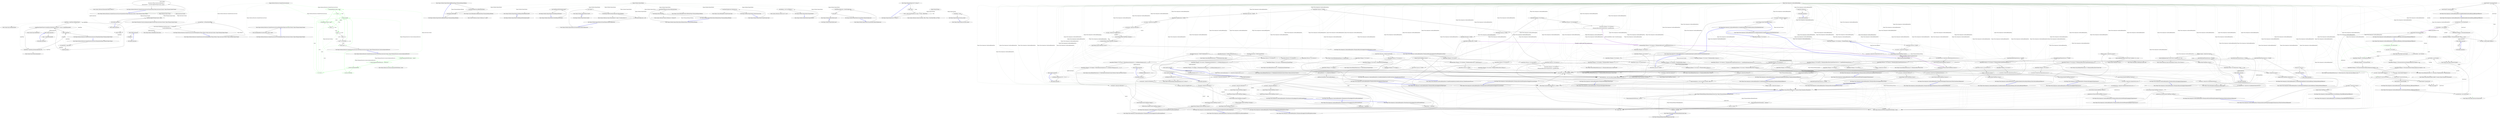 digraph  {
m1_38 [cluster="System.Type.GetElementType()", file="ExtensionsForMemberInfoTest.cs", label="Entry System.Type.GetElementType()", span="0-0"];
m1_25 [cluster="Ninject.Selection.Heuristics.StandardConstructorScorer.GetTargetType(Ninject.Planning.Targets.ITarget)", file="ExtensionsForMemberInfoTest.cs", label="Entry Ninject.Selection.Heuristics.StandardConstructorScorer.GetTargetType(Ninject.Planning.Targets.ITarget)", span="109-109"];
m1_31 [cluster="Ninject.Selection.Heuristics.StandardConstructorScorer.GetTargetType(Ninject.Planning.Targets.ITarget)", file="ExtensionsForMemberInfoTest.cs", label="var targetType = target.Type", span="111-111"];
m1_34 [cluster="Ninject.Selection.Heuristics.StandardConstructorScorer.GetTargetType(Ninject.Planning.Targets.ITarget)", file="ExtensionsForMemberInfoTest.cs", label="targetType.IsGenericType && targetType.GetInterfaces().Any(type => type == typeof(IEnumerable))", span="117-117"];
m1_36 [cluster="Ninject.Selection.Heuristics.StandardConstructorScorer.GetTargetType(Ninject.Planning.Targets.ITarget)", file="ExtensionsForMemberInfoTest.cs", label="return targetType;", span="122-122"];
m1_32 [cluster="Ninject.Selection.Heuristics.StandardConstructorScorer.GetTargetType(Ninject.Planning.Targets.ITarget)", file="ExtensionsForMemberInfoTest.cs", label="targetType.IsArray", span="112-112"];
m1_33 [cluster="Ninject.Selection.Heuristics.StandardConstructorScorer.GetTargetType(Ninject.Planning.Targets.ITarget)", file="ExtensionsForMemberInfoTest.cs", label="targetType = targetType.GetElementType()", span="114-114"];
m1_35 [cluster="Ninject.Selection.Heuristics.StandardConstructorScorer.GetTargetType(Ninject.Planning.Targets.ITarget)", file="ExtensionsForMemberInfoTest.cs", label="targetType = targetType.GetGenericArguments()[0]", span="119-119"];
m1_37 [cluster="Ninject.Selection.Heuristics.StandardConstructorScorer.GetTargetType(Ninject.Planning.Targets.ITarget)", file="ExtensionsForMemberInfoTest.cs", label="Exit Ninject.Selection.Heuristics.StandardConstructorScorer.GetTargetType(Ninject.Planning.Targets.ITarget)", span="109-109"];
m1_27 [cluster="Unk.Any", file="ExtensionsForMemberInfoTest.cs", label="Entry Unk.Any", span=""];
m1_50 [cluster="Ninject.Parameters.IConstructorArgument.AppliesToTarget(Ninject.Activation.IContext, Ninject.Planning.Targets.ITarget)", file="ExtensionsForMemberInfoTest.cs", label="Entry Ninject.Parameters.IConstructorArgument.AppliesToTarget(Ninject.Activation.IContext, Ninject.Planning.Targets.ITarget)", span="19-19"];
m1_26 [cluster="Ninject.IKernel.GetBindings(System.Type)", file="ExtensionsForMemberInfoTest.cs", label="Entry Ninject.IKernel.GetBindings(System.Type)", span="90-90"];
m1_17 [cluster="Ninject.Selection.Heuristics.StandardConstructorScorer.ParameterExists(Ninject.Activation.IContext, Ninject.Planning.Targets.ITarget)", file="ExtensionsForMemberInfoTest.cs", label="Entry Ninject.Selection.Heuristics.StandardConstructorScorer.ParameterExists(Ninject.Activation.IContext, Ninject.Planning.Targets.ITarget)", span="131-131"];
m1_44 [cluster="Ninject.Selection.Heuristics.StandardConstructorScorer.ParameterExists(Ninject.Activation.IContext, Ninject.Planning.Targets.ITarget)", file="ExtensionsForMemberInfoTest.cs", label="return context\r\n                .Parameters.OfType<IConstructorArgument>()\r\n                .Any(parameter => parameter.AppliesToTarget(context, target));", span="133-135"];
m1_45 [cluster="Ninject.Selection.Heuristics.StandardConstructorScorer.ParameterExists(Ninject.Activation.IContext, Ninject.Planning.Targets.ITarget)", file="ExtensionsForMemberInfoTest.cs", label="Exit Ninject.Selection.Heuristics.StandardConstructorScorer.ParameterExists(Ninject.Activation.IContext, Ninject.Planning.Targets.ITarget)", span="131-131"];
m1_39 [cluster="System.Type.GetInterfaces()", file="ExtensionsForMemberInfoTest.cs", label="Entry System.Type.GetInterfaces()", span="0-0"];
m1_0 [cluster="Ninject.Selection.Heuristics.StandardConstructorScorer.Score(Ninject.Activation.IContext, Ninject.Planning.Directives.ConstructorInjectionDirective)", file="ExtensionsForMemberInfoTest.cs", label="Entry Ninject.Selection.Heuristics.StandardConstructorScorer.Score(Ninject.Activation.IContext, Ninject.Planning.Directives.ConstructorInjectionDirective)", span="49-49"];
m1_1 [cluster="Ninject.Selection.Heuristics.StandardConstructorScorer.Score(Ninject.Activation.IContext, Ninject.Planning.Directives.ConstructorInjectionDirective)", color=green, community=0, file="ExtensionsForMemberInfoTest.cs", label="-1: Ensure.ArgumentNotNull(context, ''context'')", span="51-51"];
m1_2 [cluster="Ninject.Selection.Heuristics.StandardConstructorScorer.Score(Ninject.Activation.IContext, Ninject.Planning.Directives.ConstructorInjectionDirective)", color=green, community=0, file="ExtensionsForMemberInfoTest.cs", label="-1: Ensure.ArgumentNotNull(directive, ''constructor'')", span="52-52"];
m1_3 [cluster="Ninject.Selection.Heuristics.StandardConstructorScorer.Score(Ninject.Activation.IContext, Ninject.Planning.Directives.ConstructorInjectionDirective)", color=green, community=0, file="ExtensionsForMemberInfoTest.cs", label="-1: directive.HasInjectAttribute", span="54-54"];
m1_4 [cluster="Ninject.Selection.Heuristics.StandardConstructorScorer.Score(Ninject.Activation.IContext, Ninject.Planning.Directives.ConstructorInjectionDirective)", color=green, community=0, file="ExtensionsForMemberInfoTest.cs", label="-1: return int.MaxValue;", span="56-56"];
m1_5 [cluster="Ninject.Selection.Heuristics.StandardConstructorScorer.Score(Ninject.Activation.IContext, Ninject.Planning.Directives.ConstructorInjectionDirective)", color=green, community=0, file="ExtensionsForMemberInfoTest.cs", label="-1: var score = 1", span="59-59"];
m1_6 [cluster="Ninject.Selection.Heuristics.StandardConstructorScorer.Score(Ninject.Activation.IContext, Ninject.Planning.Directives.ConstructorInjectionDirective)", color=green, community=0, file="ExtensionsForMemberInfoTest.cs", label="-1: directive.Targets", span="60-60"];
m1_8 [cluster="Ninject.Selection.Heuristics.StandardConstructorScorer.Score(Ninject.Activation.IContext, Ninject.Planning.Directives.ConstructorInjectionDirective)", color=green, community=0, file="ExtensionsForMemberInfoTest.cs", label="-1: score++", span="64-64"];
m1_10 [cluster="Ninject.Selection.Heuristics.StandardConstructorScorer.Score(Ninject.Activation.IContext, Ninject.Planning.Directives.ConstructorInjectionDirective)", file="ExtensionsForMemberInfoTest.cs", label="score++", span="70-70"];
m1_12 [cluster="Ninject.Selection.Heuristics.StandardConstructorScorer.Score(Ninject.Activation.IContext, Ninject.Planning.Directives.ConstructorInjectionDirective)", file="ExtensionsForMemberInfoTest.cs", label="score > 0", span="75-75"];
m1_13 [cluster="Ninject.Selection.Heuristics.StandardConstructorScorer.Score(Ninject.Activation.IContext, Ninject.Planning.Directives.ConstructorInjectionDirective)", file="ExtensionsForMemberInfoTest.cs", label="score += int.MinValue", span="77-77"];
m1_7 [cluster="Ninject.Selection.Heuristics.StandardConstructorScorer.Score(Ninject.Activation.IContext, Ninject.Planning.Directives.ConstructorInjectionDirective)", color=green, community=0, file="ExtensionsForMemberInfoTest.cs", label="-1: ParameterExists(context, target)", span="62-62"];
m1_14 [cluster="Ninject.Selection.Heuristics.StandardConstructorScorer.Score(Ninject.Activation.IContext, Ninject.Planning.Directives.ConstructorInjectionDirective)", file="ExtensionsForMemberInfoTest.cs", label="return score;", span="81-81"];
m1_9 [cluster="Ninject.Selection.Heuristics.StandardConstructorScorer.Score(Ninject.Activation.IContext, Ninject.Planning.Directives.ConstructorInjectionDirective)", color=green, community=0, file="ExtensionsForMemberInfoTest.cs", label="-1: BindingExists(context, target)", span="68-68"];
m1_11 [cluster="Ninject.Selection.Heuristics.StandardConstructorScorer.Score(Ninject.Activation.IContext, Ninject.Planning.Directives.ConstructorInjectionDirective)", file="ExtensionsForMemberInfoTest.cs", label="score++", span="74-74"];
m1_15 [cluster="Ninject.Selection.Heuristics.StandardConstructorScorer.Score(Ninject.Activation.IContext, Ninject.Planning.Directives.ConstructorInjectionDirective)", file="ExtensionsForMemberInfoTest.cs", label="Exit Ninject.Selection.Heuristics.StandardConstructorScorer.Score(Ninject.Activation.IContext, Ninject.Planning.Directives.ConstructorInjectionDirective)", span="49-49"];
m1_18 [cluster="Ninject.Selection.Heuristics.StandardConstructorScorer.BindingExists(Ninject.Activation.IContext, Ninject.Planning.Targets.ITarget)", file="ExtensionsForMemberInfoTest.cs", label="Entry Ninject.Selection.Heuristics.StandardConstructorScorer.BindingExists(Ninject.Activation.IContext, Ninject.Planning.Targets.ITarget)", span="90-90"];
m1_19 [cluster="Ninject.Selection.Heuristics.StandardConstructorScorer.BindingExists(Ninject.Activation.IContext, Ninject.Planning.Targets.ITarget)", file="ExtensionsForMemberInfoTest.cs", label="return this.BindingExists(context.Kernel, context, target);", span="92-92"];
m1_20 [cluster="Ninject.Selection.Heuristics.StandardConstructorScorer.BindingExists(Ninject.Activation.IContext, Ninject.Planning.Targets.ITarget)", file="ExtensionsForMemberInfoTest.cs", label="Exit Ninject.Selection.Heuristics.StandardConstructorScorer.BindingExists(Ninject.Activation.IContext, Ninject.Planning.Targets.ITarget)", span="90-90"];
m1_40 [cluster="System.Type.GetGenericArguments()", file="ExtensionsForMemberInfoTest.cs", label="Entry System.Type.GetGenericArguments()", span="0-0"];
m1_21 [cluster="Ninject.Selection.Heuristics.StandardConstructorScorer.BindingExists(Ninject.IKernel, Ninject.Activation.IContext, Ninject.Planning.Targets.ITarget)", file="ExtensionsForMemberInfoTest.cs", label="Entry Ninject.Selection.Heuristics.StandardConstructorScorer.BindingExists(Ninject.IKernel, Ninject.Activation.IContext, Ninject.Planning.Targets.ITarget)", span="102-102"];
m1_22 [cluster="Ninject.Selection.Heuristics.StandardConstructorScorer.BindingExists(Ninject.IKernel, Ninject.Activation.IContext, Ninject.Planning.Targets.ITarget)", file="ExtensionsForMemberInfoTest.cs", label="var targetType = GetTargetType(target)", span="104-104"];
m1_23 [cluster="Ninject.Selection.Heuristics.StandardConstructorScorer.BindingExists(Ninject.IKernel, Ninject.Activation.IContext, Ninject.Planning.Targets.ITarget)", file="ExtensionsForMemberInfoTest.cs", label="return kernel.GetBindings(targetType).Any(b => !b.IsImplicit)\r\n                   || target.HasDefaultValue;", span="105-106"];
m1_24 [cluster="Ninject.Selection.Heuristics.StandardConstructorScorer.BindingExists(Ninject.IKernel, Ninject.Activation.IContext, Ninject.Planning.Targets.ITarget)", file="ExtensionsForMemberInfoTest.cs", label="Exit Ninject.Selection.Heuristics.StandardConstructorScorer.BindingExists(Ninject.IKernel, Ninject.Activation.IContext, Ninject.Planning.Targets.ITarget)", span="102-102"];
m1_46 [cluster="System.Collections.IEnumerable.OfType<TResult>()", file="ExtensionsForMemberInfoTest.cs", label="Entry System.Collections.IEnumerable.OfType<TResult>()", span="0-0"];
m1_41 [cluster="lambda expression", file="ExtensionsForMemberInfoTest.cs", label="Entry lambda expression", span="117-117"];
m1_48 [cluster="lambda expression", file="ExtensionsForMemberInfoTest.cs", label="parameter.AppliesToTarget(context, target)", span="135-135"];
m1_47 [cluster="lambda expression", file="ExtensionsForMemberInfoTest.cs", label="Entry lambda expression", span="135-135"];
m1_49 [cluster="lambda expression", file="ExtensionsForMemberInfoTest.cs", label="Exit lambda expression", span="135-135"];
m1_28 [cluster="lambda expression", file="ExtensionsForMemberInfoTest.cs", label="Entry lambda expression", span="105-105"];
m1_30 [cluster="lambda expression", file="ExtensionsForMemberInfoTest.cs", label="Exit lambda expression", span="105-105"];
m1_29 [cluster="lambda expression", file="ExtensionsForMemberInfoTest.cs", label="!b.IsImplicit", span="105-105"];
m1_42 [cluster="lambda expression", file="ExtensionsForMemberInfoTest.cs", label="type == typeof(IEnumerable)", span="117-117"];
m1_43 [cluster="lambda expression", file="ExtensionsForMemberInfoTest.cs", label="Exit lambda expression", span="117-117"];
m1_16 [cluster="Ninject.Infrastructure.Ensure.ArgumentNotNull(object, string)", file="ExtensionsForMemberInfoTest.cs", label="Entry Ninject.Infrastructure.Ensure.ArgumentNotNull(object, string)", span="17-17"];
m1_51 [file="ExtensionsForMemberInfoTest.cs", label="Ninject.Selection.Heuristics.StandardConstructorScorer", span=""];
m1_52 [file="ExtensionsForMemberInfoTest.cs", label="Ninject.Activation.IContext", span=""];
m1_53 [file="ExtensionsForMemberInfoTest.cs", label="Ninject.Planning.Targets.ITarget", span=""];
m3_27 [cluster="Ninject.Modules.NinjectModule.AddBinding(Ninject.Planning.Bindings.IBinding)", file="IFluentSyntax.cs", label="Entry Ninject.Modules.NinjectModule.AddBinding(Ninject.Planning.Bindings.IBinding)", span="144-144"];
m3_28 [cluster="Ninject.Modules.NinjectModule.AddBinding(Ninject.Planning.Bindings.IBinding)", file="IFluentSyntax.cs", label="this.KernelConfiguration.AddBinding(binding)", span="146-146"];
m3_29 [cluster="Ninject.Modules.NinjectModule.AddBinding(Ninject.Planning.Bindings.IBinding)", file="IFluentSyntax.cs", label="this.Bindings.Add(binding)", span="147-147"];
m3_30 [cluster="Ninject.Modules.NinjectModule.AddBinding(Ninject.Planning.Bindings.IBinding)", file="IFluentSyntax.cs", label="Exit Ninject.Modules.NinjectModule.AddBinding(Ninject.Planning.Bindings.IBinding)", span="144-144"];
m3_3 [cluster="System.Collections.Generic.List<T>.List()", file="IFluentSyntax.cs", label="Entry System.Collections.Generic.List<T>.List()", span="0-0"];
m3_8 [cluster="Ninject.Modules.NinjectModule.Load()", file="IFluentSyntax.cs", label="Entry Ninject.Modules.NinjectModule.Load()", span="115-115"];
m3_20 [cluster="Ninject.Modules.NinjectModule.Load()", file="IFluentSyntax.cs", label="Exit Ninject.Modules.NinjectModule.Load()", span="115-115"];
m3_23 [cluster="Ninject.Modules.NinjectModule.Unbind(System.Type)", file="IFluentSyntax.cs", label="Entry Ninject.Modules.NinjectModule.Unbind(System.Type)", span="135-135"];
m3_24 [cluster="Ninject.Modules.NinjectModule.Unbind(System.Type)", file="IFluentSyntax.cs", label="this.KernelConfiguration.Unbind(service)", span="137-137"];
m3_25 [cluster="Ninject.Modules.NinjectModule.Unbind(System.Type)", file="IFluentSyntax.cs", label="Exit Ninject.Modules.NinjectModule.Unbind(System.Type)", span="135-135"];
m3_32 [cluster="System.Collections.Generic.ICollection<T>.Add(T)", file="IFluentSyntax.cs", label="Entry System.Collections.Generic.ICollection<T>.Add(T)", span="0-0"];
m3_0 [cluster="Ninject.Modules.NinjectModule.NinjectModule()", file="IFluentSyntax.cs", label="Entry Ninject.Modules.NinjectModule.NinjectModule()", span="39-39"];
m3_1 [cluster="Ninject.Modules.NinjectModule.NinjectModule()", file="IFluentSyntax.cs", label="this.Bindings = new List<IBinding>()", span="41-41"];
m3_2 [cluster="Ninject.Modules.NinjectModule.NinjectModule()", file="IFluentSyntax.cs", label="Exit Ninject.Modules.NinjectModule.NinjectModule()", span="39-39"];
m3_14 [cluster="Ninject.Modules.NinjectModule.Unload()", file="IFluentSyntax.cs", label="Entry Ninject.Modules.NinjectModule.Unload()", span="120-120"];
m3_21 [cluster="Ninject.Modules.NinjectModule.Unload()", file="IFluentSyntax.cs", label="Exit Ninject.Modules.NinjectModule.Unload()", span="120-120"];
m3_38 [cluster="System.Collections.Generic.ICollection<T>.Remove(T)", file="IFluentSyntax.cs", label="Entry System.Collections.Generic.ICollection<T>.Remove(T)", span="0-0"];
m3_37 [cluster="Ninject.Syntax.IBindingRoot.RemoveBinding(Ninject.Planning.Bindings.IBinding)", file="IFluentSyntax.cs", label="Entry Ninject.Syntax.IBindingRoot.RemoveBinding(Ninject.Planning.Bindings.IBinding)", span="137-137"];
m3_15 [cluster="System.Collections.Generic.IEnumerable<T>.Map<T>(System.Action<T>)", file="IFluentSyntax.cs", label="Entry System.Collections.Generic.IEnumerable<T>.Map<T>(System.Action<T>)", span="40-40"];
m3_4 [cluster="Ninject.Modules.NinjectModule.OnLoad(Ninject.IKernelConfiguration)", file="IFluentSyntax.cs", label="Entry Ninject.Modules.NinjectModule.OnLoad(Ninject.IKernelConfiguration)", span="87-87"];
m3_5 [cluster="Ninject.Modules.NinjectModule.OnLoad(Ninject.IKernelConfiguration)", file="IFluentSyntax.cs", label="this.KernelConfiguration = kernelConfiguration", span="89-89"];
m3_6 [cluster="Ninject.Modules.NinjectModule.OnLoad(Ninject.IKernelConfiguration)", file="IFluentSyntax.cs", label="this.Load()", span="90-90"];
m3_7 [cluster="Ninject.Modules.NinjectModule.OnLoad(Ninject.IKernelConfiguration)", file="IFluentSyntax.cs", label="Exit Ninject.Modules.NinjectModule.OnLoad(Ninject.IKernelConfiguration)", span="87-87"];
m3_33 [cluster="Ninject.Modules.NinjectModule.RemoveBinding(Ninject.Planning.Bindings.IBinding)", file="IFluentSyntax.cs", label="Entry Ninject.Modules.NinjectModule.RemoveBinding(Ninject.Planning.Bindings.IBinding)", span="154-154"];
m3_34 [cluster="Ninject.Modules.NinjectModule.RemoveBinding(Ninject.Planning.Bindings.IBinding)", file="IFluentSyntax.cs", label="this.KernelConfiguration.RemoveBinding(binding)", span="156-156"];
m3_35 [cluster="Ninject.Modules.NinjectModule.RemoveBinding(Ninject.Planning.Bindings.IBinding)", file="IFluentSyntax.cs", label="this.Bindings.Remove(binding)", span="157-157"];
m3_36 [cluster="Ninject.Modules.NinjectModule.RemoveBinding(Ninject.Planning.Bindings.IBinding)", file="IFluentSyntax.cs", label="Exit Ninject.Modules.NinjectModule.RemoveBinding(Ninject.Planning.Bindings.IBinding)", span="154-154"];
m3_16 [cluster="Ninject.Modules.NinjectModule.OnVerifyRequiredModules()", file="IFluentSyntax.cs", label="Entry Ninject.Modules.NinjectModule.OnVerifyRequiredModules()", span="107-107"];
m3_17 [cluster="Ninject.Modules.NinjectModule.OnVerifyRequiredModules()", file="IFluentSyntax.cs", label="this.VerifyRequiredModulesAreLoaded()", span="109-109"];
m3_18 [cluster="Ninject.Modules.NinjectModule.OnVerifyRequiredModules()", file="IFluentSyntax.cs", label="Exit Ninject.Modules.NinjectModule.OnVerifyRequiredModules()", span="107-107"];
m3_26 [cluster="Ninject.Syntax.IBindingRoot.Unbind(System.Type)", file="IFluentSyntax.cs", label="Entry Ninject.Syntax.IBindingRoot.Unbind(System.Type)", span="84-84"];
m3_31 [cluster="Ninject.Syntax.IBindingRoot.AddBinding(Ninject.Planning.Bindings.IBinding)", file="IFluentSyntax.cs", label="Entry Ninject.Syntax.IBindingRoot.AddBinding(Ninject.Planning.Bindings.IBinding)", span="131-131"];
m3_19 [cluster="Ninject.Modules.NinjectModule.VerifyRequiredModulesAreLoaded()", file="IFluentSyntax.cs", label="Entry Ninject.Modules.NinjectModule.VerifyRequiredModulesAreLoaded()", span="127-127"];
m3_22 [cluster="Ninject.Modules.NinjectModule.VerifyRequiredModulesAreLoaded()", file="IFluentSyntax.cs", label="Exit Ninject.Modules.NinjectModule.VerifyRequiredModulesAreLoaded()", span="127-127"];
m3_9 [cluster="Ninject.Modules.NinjectModule.OnUnload(Ninject.IKernelConfiguration)", file="IFluentSyntax.cs", label="Entry Ninject.Modules.NinjectModule.OnUnload(Ninject.IKernelConfiguration)", span="97-97"];
m3_10 [cluster="Ninject.Modules.NinjectModule.OnUnload(Ninject.IKernelConfiguration)", file="IFluentSyntax.cs", label="this.Unload()", span="99-99"];
m3_11 [cluster="Ninject.Modules.NinjectModule.OnUnload(Ninject.IKernelConfiguration)", file="IFluentSyntax.cs", label="this.Bindings.Map(this.KernelConfiguration.RemoveBinding)", span="100-100"];
m3_12 [cluster="Ninject.Modules.NinjectModule.OnUnload(Ninject.IKernelConfiguration)", file="IFluentSyntax.cs", label="this.KernelConfiguration = null", span="101-101"];
m3_13 [cluster="Ninject.Modules.NinjectModule.OnUnload(Ninject.IKernelConfiguration)", file="IFluentSyntax.cs", label="Exit Ninject.Modules.NinjectModule.OnUnload(Ninject.IKernelConfiguration)", span="97-97"];
m3_39 [file="IFluentSyntax.cs", label="Ninject.Modules.NinjectModule", span=""];
m5_0 [cluster="Ninject.NinjectSettings.Get<T>(string, T)", file="ReferenceEqualWeakReference.cs", label="Entry Ninject.NinjectSettings.Get<T>(string, T)", span="145-145"];
m5_1 [cluster="Ninject.NinjectSettings.Get<T>(string, T)", file="ReferenceEqualWeakReference.cs", label="object value", span="147-147"];
m5_2 [cluster="Ninject.NinjectSettings.Get<T>(string, T)", file="ReferenceEqualWeakReference.cs", label="return _values.TryGetValue(key, out value) ? (T)value : defaultValue;", span="148-148"];
m5_3 [cluster="Ninject.NinjectSettings.Get<T>(string, T)", file="ReferenceEqualWeakReference.cs", label="Exit Ninject.NinjectSettings.Get<T>(string, T)", span="145-145"];
m5_4 [cluster="System.Collections.Generic.Dictionary<TKey, TValue>.TryGetValue(TKey, out TValue)", file="ReferenceEqualWeakReference.cs", label="Entry System.Collections.Generic.Dictionary<TKey, TValue>.TryGetValue(TKey, out TValue)", span="0-0"];
m5_5 [cluster="Ninject.NinjectSettings.Set(string, object)", file="ReferenceEqualWeakReference.cs", label="Entry Ninject.NinjectSettings.Set(string, object)", span="156-156"];
m5_6 [cluster="Ninject.NinjectSettings.Set(string, object)", file="ReferenceEqualWeakReference.cs", label="_values[key] = value", span="158-158"];
m5_7 [cluster="Ninject.NinjectSettings.Set(string, object)", file="ReferenceEqualWeakReference.cs", label="Exit Ninject.NinjectSettings.Set(string, object)", span="156-156"];
m5_8 [file="ReferenceEqualWeakReference.cs", label="Ninject.NinjectSettings", span=""];
m6_237 [cluster="Ninject.Syntax.IBindingNamedSyntax<T>.Named(string)", file="WhenLoadIsCalledWithModule.cs", label="Entry Ninject.Syntax.IBindingNamedSyntax<T>.Named(string)", span="37-37"];
m6_42 [cluster="Ninject.Tests.Integration.ConditionalBindingTests.GivenBindingIsMadeAfterImplictBinding_ThenExplicitBindingWillResolve()", file="WhenLoadIsCalledWithModule.cs", label="Entry Ninject.Tests.Integration.ConditionalBindingTests.GivenBindingIsMadeAfterImplictBinding_ThenExplicitBindingWillResolve()", span="59-59"];
m6_43 [cluster="Ninject.Tests.Integration.ConditionalBindingTests.GivenBindingIsMadeAfterImplictBinding_ThenExplicitBindingWillResolve()", file="WhenLoadIsCalledWithModule.cs", label="IWeapon weapon = kernel.Get<Sword>()", span="61-61"];
m6_45 [cluster="Ninject.Tests.Integration.ConditionalBindingTests.GivenBindingIsMadeAfterImplictBinding_ThenExplicitBindingWillResolve()", file="WhenLoadIsCalledWithModule.cs", label="kernel.Bind<Sword>().To<ShortSword>()", span="63-63"];
m6_46 [cluster="Ninject.Tests.Integration.ConditionalBindingTests.GivenBindingIsMadeAfterImplictBinding_ThenExplicitBindingWillResolve()", file="WhenLoadIsCalledWithModule.cs", label="weapon = kernel.Get<Sword>()", span="64-64"];
m6_44 [cluster="Ninject.Tests.Integration.ConditionalBindingTests.GivenBindingIsMadeAfterImplictBinding_ThenExplicitBindingWillResolve()", file="WhenLoadIsCalledWithModule.cs", label="weapon.Should().BeOfType<Sword>()", span="62-62"];
m6_47 [cluster="Ninject.Tests.Integration.ConditionalBindingTests.GivenBindingIsMadeAfterImplictBinding_ThenExplicitBindingWillResolve()", file="WhenLoadIsCalledWithModule.cs", label="weapon.Should().BeOfType<ShortSword>()", span="65-65"];
m6_48 [cluster="Ninject.Tests.Integration.ConditionalBindingTests.GivenBindingIsMadeAfterImplictBinding_ThenExplicitBindingWillResolve()", file="WhenLoadIsCalledWithModule.cs", label="Exit Ninject.Tests.Integration.ConditionalBindingTests.GivenBindingIsMadeAfterImplictBinding_ThenExplicitBindingWillResolve()", span="59-59"];
m6_13 [cluster="Unk.>", file="WhenLoadIsCalledWithModule.cs", label="Entry Unk.>", span=""];
m6_86 [cluster="Ninject.Tests.Fakes.ShortSword.ShortSword()", file="WhenLoadIsCalledWithModule.cs", label="Entry Ninject.Tests.Fakes.ShortSword.ShortSword()", span="2-2"];
m6_213 [cluster="Ninject.Tests.Integration.ConditionalBindingTests.WhenInjectedExactlyIntoAppliesToOneOfMultipleServiceType()", file="WhenLoadIsCalledWithModule.cs", label="Entry Ninject.Tests.Integration.ConditionalBindingTests.WhenInjectedExactlyIntoAppliesToOneOfMultipleServiceType()", span="280-280"];
m6_214 [cluster="Ninject.Tests.Integration.ConditionalBindingTests.WhenInjectedExactlyIntoAppliesToOneOfMultipleServiceType()", file="WhenLoadIsCalledWithModule.cs", label="kernel.Bind<IWeapon>().To<Sword>()", span="282-282"];
m6_215 [cluster="Ninject.Tests.Integration.ConditionalBindingTests.WhenInjectedExactlyIntoAppliesToOneOfMultipleServiceType()", file="WhenLoadIsCalledWithModule.cs", label="kernel.Bind<IWarrior>().To<FootSoldier>()", span="283-283"];
m6_216 [cluster="Ninject.Tests.Integration.ConditionalBindingTests.WhenInjectedExactlyIntoAppliesToOneOfMultipleServiceType()", file="WhenLoadIsCalledWithModule.cs", label="kernel.Bind<IWeapon>().To<Shuriken>()\r\n                .WhenInjectedExactlyInto(typeof(Samurai), typeof(Barracks))", span="284-285"];
m6_217 [cluster="Ninject.Tests.Integration.ConditionalBindingTests.WhenInjectedExactlyIntoAppliesToOneOfMultipleServiceType()", file="WhenLoadIsCalledWithModule.cs", label="kernel.Bind<Samurai>().ToSelf()", span="287-287"];
m6_218 [cluster="Ninject.Tests.Integration.ConditionalBindingTests.WhenInjectedExactlyIntoAppliesToOneOfMultipleServiceType()", file="WhenLoadIsCalledWithModule.cs", label="kernel.Bind<Barracks>().ToSelf()", span="288-288"];
m6_219 [cluster="Ninject.Tests.Integration.ConditionalBindingTests.WhenInjectedExactlyIntoAppliesToOneOfMultipleServiceType()", file="WhenLoadIsCalledWithModule.cs", label="kernel.Bind<NinjaBarracks>().ToSelf()", span="289-289"];
m6_220 [cluster="Ninject.Tests.Integration.ConditionalBindingTests.WhenInjectedExactlyIntoAppliesToOneOfMultipleServiceType()", file="WhenLoadIsCalledWithModule.cs", label="var warrior = kernel.Get<Samurai>()", span="291-291"];
m6_221 [cluster="Ninject.Tests.Integration.ConditionalBindingTests.WhenInjectedExactlyIntoAppliesToOneOfMultipleServiceType()", file="WhenLoadIsCalledWithModule.cs", label="var barracks = kernel.Get<Barracks>()", span="292-292"];
m6_222 [cluster="Ninject.Tests.Integration.ConditionalBindingTests.WhenInjectedExactlyIntoAppliesToOneOfMultipleServiceType()", file="WhenLoadIsCalledWithModule.cs", label="var ninja = kernel.Get<NinjaBarracks>()", span="293-293"];
m6_223 [cluster="Ninject.Tests.Integration.ConditionalBindingTests.WhenInjectedExactlyIntoAppliesToOneOfMultipleServiceType()", file="WhenLoadIsCalledWithModule.cs", label="warrior.Weapon.Should().BeOfType<Shuriken>()", span="295-295"];
m6_224 [cluster="Ninject.Tests.Integration.ConditionalBindingTests.WhenInjectedExactlyIntoAppliesToOneOfMultipleServiceType()", file="WhenLoadIsCalledWithModule.cs", label="barracks.Weapon.Should().BeOfType<Shuriken>()", span="296-296"];
m6_225 [cluster="Ninject.Tests.Integration.ConditionalBindingTests.WhenInjectedExactlyIntoAppliesToOneOfMultipleServiceType()", file="WhenLoadIsCalledWithModule.cs", label="ninja.Weapon.Should().BeOfType<Sword>()", span="297-297"];
m6_226 [cluster="Ninject.Tests.Integration.ConditionalBindingTests.WhenInjectedExactlyIntoAppliesToOneOfMultipleServiceType()", file="WhenLoadIsCalledWithModule.cs", label="Exit Ninject.Tests.Integration.ConditionalBindingTests.WhenInjectedExactlyIntoAppliesToOneOfMultipleServiceType()", span="280-280"];
m6_130 [cluster="Ninject.Syntax.BindingRoot.Bind(params System.Type[])", file="WhenLoadIsCalledWithModule.cs", label="Entry Ninject.Syntax.BindingRoot.Bind(params System.Type[])", span="118-118"];
m6_142 [cluster="Ninject.Tests.Integration.ConditionalBindingTests.WhenInjectedIntoAppliesToOneOfMultipleServiceType()", file="WhenLoadIsCalledWithModule.cs", label="Entry Ninject.Tests.Integration.ConditionalBindingTests.WhenInjectedIntoAppliesToOneOfMultipleServiceType()", span="174-174"];
m6_143 [cluster="Ninject.Tests.Integration.ConditionalBindingTests.WhenInjectedIntoAppliesToOneOfMultipleServiceType()", file="WhenLoadIsCalledWithModule.cs", label="kernel.Bind<IWeapon>().To<Sword>()", span="176-176"];
m6_144 [cluster="Ninject.Tests.Integration.ConditionalBindingTests.WhenInjectedIntoAppliesToOneOfMultipleServiceType()", file="WhenLoadIsCalledWithModule.cs", label="kernel.Bind<IWarrior>().To<FootSoldier>()", span="177-177"];
m6_145 [cluster="Ninject.Tests.Integration.ConditionalBindingTests.WhenInjectedIntoAppliesToOneOfMultipleServiceType()", file="WhenLoadIsCalledWithModule.cs", label="kernel.Bind<IWeapon>().To<Shuriken>()\r\n                .WhenInjectedExactlyInto(typeof(Samurai), typeof(Barracks))", span="178-179"];
m6_146 [cluster="Ninject.Tests.Integration.ConditionalBindingTests.WhenInjectedIntoAppliesToOneOfMultipleServiceType()", file="WhenLoadIsCalledWithModule.cs", label="kernel.Bind<Samurai>().ToSelf()", span="181-181"];
m6_147 [cluster="Ninject.Tests.Integration.ConditionalBindingTests.WhenInjectedIntoAppliesToOneOfMultipleServiceType()", file="WhenLoadIsCalledWithModule.cs", label="kernel.Bind<Barracks>().ToSelf()", span="182-182"];
m6_148 [cluster="Ninject.Tests.Integration.ConditionalBindingTests.WhenInjectedIntoAppliesToOneOfMultipleServiceType()", file="WhenLoadIsCalledWithModule.cs", label="kernel.Bind<NinjaBarracks>().ToSelf()", span="183-183"];
m6_149 [cluster="Ninject.Tests.Integration.ConditionalBindingTests.WhenInjectedIntoAppliesToOneOfMultipleServiceType()", file="WhenLoadIsCalledWithModule.cs", label="var warrior = kernel.Get<Samurai>()", span="185-185"];
m6_150 [cluster="Ninject.Tests.Integration.ConditionalBindingTests.WhenInjectedIntoAppliesToOneOfMultipleServiceType()", file="WhenLoadIsCalledWithModule.cs", label="var barracks = kernel.Get<Barracks>()", span="186-186"];
m6_151 [cluster="Ninject.Tests.Integration.ConditionalBindingTests.WhenInjectedIntoAppliesToOneOfMultipleServiceType()", file="WhenLoadIsCalledWithModule.cs", label="var ninja = kernel.Get<NinjaBarracks>()", span="187-187"];
m6_152 [cluster="Ninject.Tests.Integration.ConditionalBindingTests.WhenInjectedIntoAppliesToOneOfMultipleServiceType()", file="WhenLoadIsCalledWithModule.cs", label="warrior.Weapon.Should().BeOfType<Shuriken>()", span="189-189"];
m6_153 [cluster="Ninject.Tests.Integration.ConditionalBindingTests.WhenInjectedIntoAppliesToOneOfMultipleServiceType()", file="WhenLoadIsCalledWithModule.cs", label="barracks.Weapon.Should().BeOfType<Shuriken>()", span="190-190"];
m6_154 [cluster="Ninject.Tests.Integration.ConditionalBindingTests.WhenInjectedIntoAppliesToOneOfMultipleServiceType()", file="WhenLoadIsCalledWithModule.cs", label="ninja.Weapon.Should().BeOfType<Sword>()", span="191-191"];
m6_155 [cluster="Ninject.Tests.Integration.ConditionalBindingTests.WhenInjectedIntoAppliesToOneOfMultipleServiceType()", file="WhenLoadIsCalledWithModule.cs", label="Exit Ninject.Tests.Integration.ConditionalBindingTests.WhenInjectedIntoAppliesToOneOfMultipleServiceType()", span="174-174"];
m6_77 [cluster="Ninject.Tests.Integration.ConditionalBindingTests.GivenADefaultAndAConditionalBinding_AllBindingsWillResolve()", file="WhenLoadIsCalledWithModule.cs", label="Entry Ninject.Tests.Integration.ConditionalBindingTests.GivenADefaultAndAConditionalBinding_AllBindingsWillResolve()", span="95-95"];
m6_78 [cluster="Ninject.Tests.Integration.ConditionalBindingTests.GivenADefaultAndAConditionalBinding_AllBindingsWillResolve()", file="WhenLoadIsCalledWithModule.cs", label="var shortSword = new ShortSword()", span="97-97"];
m6_79 [cluster="Ninject.Tests.Integration.ConditionalBindingTests.GivenADefaultAndAConditionalBinding_AllBindingsWillResolve()", file="WhenLoadIsCalledWithModule.cs", label="var shuriken = new Shuriken()", span="98-98"];
m6_80 [cluster="Ninject.Tests.Integration.ConditionalBindingTests.GivenADefaultAndAConditionalBinding_AllBindingsWillResolve()", file="WhenLoadIsCalledWithModule.cs", label="kernel.Bind<IWeapon>().ToConstant(shortSword)", span="100-100"];
m6_83 [cluster="Ninject.Tests.Integration.ConditionalBindingTests.GivenADefaultAndAConditionalBinding_AllBindingsWillResolve()", file="WhenLoadIsCalledWithModule.cs", label="result.Should().Contain(shortSword)", span="103-103"];
m6_81 [cluster="Ninject.Tests.Integration.ConditionalBindingTests.GivenADefaultAndAConditionalBinding_AllBindingsWillResolve()", file="WhenLoadIsCalledWithModule.cs", label="kernel.Bind<IWeapon>().ToConstant(shuriken).When(_ => true)", span="101-101"];
m6_82 [cluster="Ninject.Tests.Integration.ConditionalBindingTests.GivenADefaultAndAConditionalBinding_AllBindingsWillResolve()", file="WhenLoadIsCalledWithModule.cs", label="var result = kernel.GetAll<IWeapon>()", span="102-102"];
m6_84 [cluster="Ninject.Tests.Integration.ConditionalBindingTests.GivenADefaultAndAConditionalBinding_AllBindingsWillResolve()", file="WhenLoadIsCalledWithModule.cs", label="result.Should().Contain(shuriken)", span="104-104"];
m6_85 [cluster="Ninject.Tests.Integration.ConditionalBindingTests.GivenADefaultAndAConditionalBinding_AllBindingsWillResolve()", file="WhenLoadIsCalledWithModule.cs", label="Exit Ninject.Tests.Integration.ConditionalBindingTests.GivenADefaultAndAConditionalBinding_AllBindingsWillResolve()", span="95-95"];
m6_157 [cluster="Ninject.Tests.Integration.ConditionalBindingTests.WhenInjectedIntoAppliesToOpenGenericsWhenClosedGenericIsRequested()", file="WhenLoadIsCalledWithModule.cs", label="Entry Ninject.Tests.Integration.ConditionalBindingTests.WhenInjectedIntoAppliesToOpenGenericsWhenClosedGenericIsRequested()", span="195-195"];
m6_158 [cluster="Ninject.Tests.Integration.ConditionalBindingTests.WhenInjectedIntoAppliesToOpenGenericsWhenClosedGenericIsRequested()", file="WhenLoadIsCalledWithModule.cs", label="kernel.Bind(typeof(GenericService<>)).ToSelf()", span="197-197"];
m6_159 [cluster="Ninject.Tests.Integration.ConditionalBindingTests.WhenInjectedIntoAppliesToOpenGenericsWhenClosedGenericIsRequested()", file="WhenLoadIsCalledWithModule.cs", label="kernel.Bind<IWarrior>().To<Samurai>().WhenInjectedInto(typeof(GenericService<>))", span="198-198"];
m6_160 [cluster="Ninject.Tests.Integration.ConditionalBindingTests.WhenInjectedIntoAppliesToOpenGenericsWhenClosedGenericIsRequested()", file="WhenLoadIsCalledWithModule.cs", label="kernel.Bind<IWeapon>().To<Sword>()", span="199-199"];
m6_161 [cluster="Ninject.Tests.Integration.ConditionalBindingTests.WhenInjectedIntoAppliesToOpenGenericsWhenClosedGenericIsRequested()", file="WhenLoadIsCalledWithModule.cs", label="var service = kernel.Get<ClosedGenericService>()", span="201-201"];
m6_162 [cluster="Ninject.Tests.Integration.ConditionalBindingTests.WhenInjectedIntoAppliesToOpenGenericsWhenClosedGenericIsRequested()", file="WhenLoadIsCalledWithModule.cs", label="service.Warrior.Should().BeOfType<Samurai>()", span="203-203"];
m6_163 [cluster="Ninject.Tests.Integration.ConditionalBindingTests.WhenInjectedIntoAppliesToOpenGenericsWhenClosedGenericIsRequested()", file="WhenLoadIsCalledWithModule.cs", label="Exit Ninject.Tests.Integration.ConditionalBindingTests.WhenInjectedIntoAppliesToOpenGenericsWhenClosedGenericIsRequested()", span="195-195"];
m6_132 [cluster="Ninject.Tests.Integration.ConditionalBindingTests.WhenInjectedIntoOneOfMultipleTypesAppliesToOpenGenerics()", file="WhenLoadIsCalledWithModule.cs", label="Entry Ninject.Tests.Integration.ConditionalBindingTests.WhenInjectedIntoOneOfMultipleTypesAppliesToOpenGenerics()", span="160-160"];
m6_133 [cluster="Ninject.Tests.Integration.ConditionalBindingTests.WhenInjectedIntoOneOfMultipleTypesAppliesToOpenGenerics()", file="WhenLoadIsCalledWithModule.cs", label="kernel.Bind(typeof(GenericService<>)).ToSelf()", span="162-162"];
m6_134 [cluster="Ninject.Tests.Integration.ConditionalBindingTests.WhenInjectedIntoOneOfMultipleTypesAppliesToOpenGenerics()", file="WhenLoadIsCalledWithModule.cs", label="this.kernel.Bind<IWarrior>().To<Samurai>().WhenInjectedInto(new[] { typeof(IGenericService<>) })", span="163-163"];
m6_135 [cluster="Ninject.Tests.Integration.ConditionalBindingTests.WhenInjectedIntoOneOfMultipleTypesAppliesToOpenGenerics()", file="WhenLoadIsCalledWithModule.cs", label="kernel.Bind<IWeapon>().To<Sword>()", span="164-164"];
m6_136 [cluster="Ninject.Tests.Integration.ConditionalBindingTests.WhenInjectedIntoOneOfMultipleTypesAppliesToOpenGenerics()", file="WhenLoadIsCalledWithModule.cs", label="var service = kernel.Get<GenericService<int>>()", span="166-166"];
m6_137 [cluster="Ninject.Tests.Integration.ConditionalBindingTests.WhenInjectedIntoOneOfMultipleTypesAppliesToOpenGenerics()", file="WhenLoadIsCalledWithModule.cs", label="var anotherService = kernel.Get<AnotherGenericService<int>>()", span="167-167"];
m6_138 [cluster="Ninject.Tests.Integration.ConditionalBindingTests.WhenInjectedIntoOneOfMultipleTypesAppliesToOpenGenerics()", file="WhenLoadIsCalledWithModule.cs", label="service.Warrior.Should().BeOfType<Samurai>()", span="169-169"];
m6_139 [cluster="Ninject.Tests.Integration.ConditionalBindingTests.WhenInjectedIntoOneOfMultipleTypesAppliesToOpenGenerics()", file="WhenLoadIsCalledWithModule.cs", label="anotherService.Warrior.Should().BeOfType<Samurai>()", span="170-170"];
m6_140 [cluster="Ninject.Tests.Integration.ConditionalBindingTests.WhenInjectedIntoOneOfMultipleTypesAppliesToOpenGenerics()", file="WhenLoadIsCalledWithModule.cs", label="Exit Ninject.Tests.Integration.ConditionalBindingTests.WhenInjectedIntoOneOfMultipleTypesAppliesToOpenGenerics()", span="160-160"];
m6_238 [cluster="Ninject.Syntax.IBindingWhenSyntax<T>.WhenAnyAncestorNamed(string)", file="WhenLoadIsCalledWithModule.cs", label="Entry Ninject.Syntax.IBindingWhenSyntax<T>.WhenAnyAncestorNamed(string)", span="164-164"];
m6_117 [cluster="Ninject.Tests.Integration.ConditionalBindingTests.WhenInjectedIntoAppliesToBaseTypes()", file="WhenLoadIsCalledWithModule.cs", label="Entry Ninject.Tests.Integration.ConditionalBindingTests.WhenInjectedIntoAppliesToBaseTypes()", span="137-137"];
m6_118 [cluster="Ninject.Tests.Integration.ConditionalBindingTests.WhenInjectedIntoAppliesToBaseTypes()", file="WhenLoadIsCalledWithModule.cs", label="kernel.Bind<IWarrior>().To<Samurai>()", span="139-139"];
m6_119 [cluster="Ninject.Tests.Integration.ConditionalBindingTests.WhenInjectedIntoAppliesToBaseTypes()", file="WhenLoadIsCalledWithModule.cs", label="kernel.Bind<IWeapon>().To<Sword>().WhenInjectedInto<IWarrior>()", span="140-140"];
m6_120 [cluster="Ninject.Tests.Integration.ConditionalBindingTests.WhenInjectedIntoAppliesToBaseTypes()", file="WhenLoadIsCalledWithModule.cs", label="var warrior = kernel.Get<IWarrior>()", span="142-142"];
m6_121 [cluster="Ninject.Tests.Integration.ConditionalBindingTests.WhenInjectedIntoAppliesToBaseTypes()", file="WhenLoadIsCalledWithModule.cs", label="warrior.Weapon.Should().BeOfType<Sword>()", span="144-144"];
m6_122 [cluster="Ninject.Tests.Integration.ConditionalBindingTests.WhenInjectedIntoAppliesToBaseTypes()", file="WhenLoadIsCalledWithModule.cs", label="Exit Ninject.Tests.Integration.ConditionalBindingTests.WhenInjectedIntoAppliesToBaseTypes()", span="137-137"];
m6_12 [cluster="Ninject.Infrastructure.Ensure.ArgumentNotNull(object, string)", file="WhenLoadIsCalledWithModule.cs", label="Entry Ninject.Infrastructure.Ensure.ArgumentNotNull(object, string)", span="17-17"];
m6_9 [cluster="Ninject.Planning.Bindings.Binding.Binding(System.Type, Ninject.Planning.Bindings.IBindingMetadata)", file="WhenLoadIsCalledWithModule.cs", label="DeactivationActions = new List<Action<IContext, object>>()", span="102-102"];
m6_0 [cluster="Ninject.Planning.Bindings.Binding.Binding(System.Type)", file="WhenLoadIsCalledWithModule.cs", label="Entry Ninject.Planning.Bindings.Binding.Binding(System.Type)", span="86-86"];
m6_1 [cluster="Ninject.Planning.Bindings.Binding.Binding(System.Type)", file="WhenLoadIsCalledWithModule.cs", label="Exit Ninject.Planning.Bindings.Binding.Binding(System.Type)", span="86-86"];
m6_2 [cluster="Ninject.Planning.Bindings.Binding.Binding(System.Type, Ninject.Planning.Bindings.IBindingMetadata)", file="WhenLoadIsCalledWithModule.cs", label="Entry Ninject.Planning.Bindings.Binding.Binding(System.Type, Ninject.Planning.Bindings.IBindingMetadata)", span="93-93"];
m6_3 [cluster="Ninject.Planning.Bindings.Binding.Binding(System.Type, Ninject.Planning.Bindings.IBindingMetadata)", file="WhenLoadIsCalledWithModule.cs", label="Ensure.ArgumentNotNull(service, ''service'')", span="95-95"];
m6_4 [cluster="Ninject.Planning.Bindings.Binding.Binding(System.Type, Ninject.Planning.Bindings.IBindingMetadata)", file="WhenLoadIsCalledWithModule.cs", label="Ensure.ArgumentNotNull(metadata, ''metadata'')", span="96-96"];
m6_5 [cluster="Ninject.Planning.Bindings.Binding.Binding(System.Type, Ninject.Planning.Bindings.IBindingMetadata)", file="WhenLoadIsCalledWithModule.cs", label="Service = service", span="98-98"];
m6_6 [cluster="Ninject.Planning.Bindings.Binding.Binding(System.Type, Ninject.Planning.Bindings.IBindingMetadata)", file="WhenLoadIsCalledWithModule.cs", label="Metadata = metadata", span="99-99"];
m6_88 [cluster="Ninject.Syntax.IBindingToSyntax<T1>.ToConstant<TImplementation>(TImplementation)", file="WhenLoadIsCalledWithModule.cs", label="Entry Ninject.Syntax.IBindingToSyntax<T1>.ToConstant<TImplementation>(TImplementation)", span="105-105"];
m6_203 [cluster="Ninject.Syntax.IBindingWhenSyntax<T>.WhenInjectedExactlyInto<TParent>()", file="WhenLoadIsCalledWithModule.cs", label="Entry Ninject.Syntax.IBindingWhenSyntax<T>.WhenInjectedExactlyInto<TParent>()", span="74-74"];
m6_8 [cluster="Ninject.Planning.Bindings.Binding.Binding(System.Type, Ninject.Planning.Bindings.IBindingMetadata)", file="WhenLoadIsCalledWithModule.cs", label="ActivationActions = new List<Action<IContext, object>>()", span="101-101"];
m6_18 [cluster="Ninject.Tests.Integration.ConditionalBindingTests.GivenADefaultAndSingleUnatisfiedConditional_ThenTheDefaultIsUsed()", file="WhenLoadIsCalledWithModule.cs", label="var warrior = kernel.Get<Samurai>()", span="27-27"];
m6_94 [cluster="Ninject.Tests.Integration.ConditionalBindingTests.GivenAMixtureOfBindings_OnlyNonImplicitBindingsWillResolve()", file="WhenLoadIsCalledWithModule.cs", label="Entry Ninject.Tests.Integration.ConditionalBindingTests.GivenAMixtureOfBindings_OnlyNonImplicitBindingsWillResolve()", span="108-108"];
m6_95 [cluster="Ninject.Tests.Integration.ConditionalBindingTests.GivenAMixtureOfBindings_OnlyNonImplicitBindingsWillResolve()", color=green, community=0, file="WhenLoadIsCalledWithModule.cs", label="-1: var shortSword = new ShortSword()", span="110-110"];
m6_96 [cluster="Ninject.Tests.Integration.ConditionalBindingTests.GivenAMixtureOfBindings_OnlyNonImplicitBindingsWillResolve()", file="WhenLoadIsCalledWithModule.cs", label="var sword = new Sword()", span="111-111"];
m6_98 [cluster="Ninject.Tests.Integration.ConditionalBindingTests.GivenAMixtureOfBindings_OnlyNonImplicitBindingsWillResolve()", file="WhenLoadIsCalledWithModule.cs", label="kernel.Bind<IWeapon>().ToConstant(shortSword)", span="114-114"];
m6_102 [cluster="Ninject.Tests.Integration.ConditionalBindingTests.GivenAMixtureOfBindings_OnlyNonImplicitBindingsWillResolve()", file="WhenLoadIsCalledWithModule.cs", label="result.Should().Contain(shortSword)", span="118-118"];
m6_97 [cluster="Ninject.Tests.Integration.ConditionalBindingTests.GivenAMixtureOfBindings_OnlyNonImplicitBindingsWillResolve()", file="WhenLoadIsCalledWithModule.cs", label="var shuriken = new Shuriken()", span="112-112"];
m6_99 [cluster="Ninject.Tests.Integration.ConditionalBindingTests.GivenAMixtureOfBindings_OnlyNonImplicitBindingsWillResolve()", file="WhenLoadIsCalledWithModule.cs", label="kernel.Bind<IWeapon>().ToConstant(sword)", span="115-115"];
m6_103 [cluster="Ninject.Tests.Integration.ConditionalBindingTests.GivenAMixtureOfBindings_OnlyNonImplicitBindingsWillResolve()", file="WhenLoadIsCalledWithModule.cs", label="result.Should().Contain(sword)", span="119-119"];
m6_101 [cluster="Ninject.Tests.Integration.ConditionalBindingTests.GivenAMixtureOfBindings_OnlyNonImplicitBindingsWillResolve()", file="WhenLoadIsCalledWithModule.cs", label="var result = kernel.GetAll<IWeapon>()", span="117-117"];
m6_104 [cluster="Ninject.Tests.Integration.ConditionalBindingTests.GivenAMixtureOfBindings_OnlyNonImplicitBindingsWillResolve()", file="WhenLoadIsCalledWithModule.cs", label="result.Should().NotContain(shuriken)", span="120-120"];
m6_100 [cluster="Ninject.Tests.Integration.ConditionalBindingTests.GivenAMixtureOfBindings_OnlyNonImplicitBindingsWillResolve()", file="WhenLoadIsCalledWithModule.cs", label="kernel.Bind<IWeapon>().ToConstant(shuriken).BindingConfiguration.IsImplicit = true", span="116-116"];
m6_105 [cluster="Ninject.Tests.Integration.ConditionalBindingTests.GivenAMixtureOfBindings_OnlyNonImplicitBindingsWillResolve()", file="WhenLoadIsCalledWithModule.cs", label="Exit Ninject.Tests.Integration.ConditionalBindingTests.GivenAMixtureOfBindings_OnlyNonImplicitBindingsWillResolve()", span="108-108"];
m6_7 [cluster="Ninject.Planning.Bindings.Binding.Binding(System.Type, Ninject.Planning.Bindings.IBindingMetadata)", file="WhenLoadIsCalledWithModule.cs", label="Parameters = new List<IParameter>()", span="100-100"];
m6_131 [cluster="Ninject.Syntax.IBindingWhenSyntax<T>.WhenInjectedInto(System.Type)", file="WhenLoadIsCalledWithModule.cs", label="Entry Ninject.Syntax.IBindingWhenSyntax<T>.WhenInjectedInto(System.Type)", span="56-56"];
m6_227 [cluster="Ninject.Tests.Integration.ConditionalBindingTests.WhenAnyAncestorNamedAppliesToGrandParentAndParent()", file="WhenLoadIsCalledWithModule.cs", label="Entry Ninject.Tests.Integration.ConditionalBindingTests.WhenAnyAncestorNamedAppliesToGrandParentAndParent()", span="301-301"];
m6_229 [cluster="Ninject.Tests.Integration.ConditionalBindingTests.WhenAnyAncestorNamedAppliesToGrandParentAndParent()", file="WhenLoadIsCalledWithModule.cs", label="kernel.Bind<Barracks>().ToSelf().Named(Name)", span="304-304"];
m6_230 [cluster="Ninject.Tests.Integration.ConditionalBindingTests.WhenAnyAncestorNamedAppliesToGrandParentAndParent()", file="WhenLoadIsCalledWithModule.cs", label="kernel.Bind<IWarrior>().To<Samurai>()", span="305-305"];
m6_231 [cluster="Ninject.Tests.Integration.ConditionalBindingTests.WhenAnyAncestorNamedAppliesToGrandParentAndParent()", file="WhenLoadIsCalledWithModule.cs", label="kernel.Bind<IWeapon>().To<Sword>().WhenAnyAncestorNamed(Name)", span="306-306"];
m6_232 [cluster="Ninject.Tests.Integration.ConditionalBindingTests.WhenAnyAncestorNamedAppliesToGrandParentAndParent()", file="WhenLoadIsCalledWithModule.cs", label="kernel.Bind<IWeapon>().To<Dagger>()", span="307-307"];
m6_233 [cluster="Ninject.Tests.Integration.ConditionalBindingTests.WhenAnyAncestorNamedAppliesToGrandParentAndParent()", file="WhenLoadIsCalledWithModule.cs", label="var barack = kernel.Get<Barracks>()", span="309-309"];
m6_234 [cluster="Ninject.Tests.Integration.ConditionalBindingTests.WhenAnyAncestorNamedAppliesToGrandParentAndParent()", file="WhenLoadIsCalledWithModule.cs", label="barack.Weapon.Should().BeOfType<Sword>()", span="311-311"];
m6_235 [cluster="Ninject.Tests.Integration.ConditionalBindingTests.WhenAnyAncestorNamedAppliesToGrandParentAndParent()", file="WhenLoadIsCalledWithModule.cs", label="barack.Warrior.Weapon.Should().BeOfType<Sword>()", span="312-312"];
m6_228 [cluster="Ninject.Tests.Integration.ConditionalBindingTests.WhenAnyAncestorNamedAppliesToGrandParentAndParent()", file="WhenLoadIsCalledWithModule.cs", label="string Name = ''SomeName''", span="303-303"];
m6_236 [cluster="Ninject.Tests.Integration.ConditionalBindingTests.WhenAnyAncestorNamedAppliesToGrandParentAndParent()", file="WhenLoadIsCalledWithModule.cs", label="Exit Ninject.Tests.Integration.ConditionalBindingTests.WhenAnyAncestorNamedAppliesToGrandParentAndParent()", span="301-301"];
m6_259 [cluster="Ninject.Syntax.IBindingWithSyntax<T>.WithMetadata(string, object)", file="WhenLoadIsCalledWithModule.cs", label="Entry Ninject.Syntax.IBindingWithSyntax<T>.WithMetadata(string, object)", span="130-130"];
m6_108 [cluster="Ninject.Tests.Integration.ConditionalBindingTests.GivenOnlyImplicitBindings_AllBindingsWillResolve()", file="WhenLoadIsCalledWithModule.cs", label="Entry Ninject.Tests.Integration.ConditionalBindingTests.GivenOnlyImplicitBindings_AllBindingsWillResolve()", span="124-124"];
m6_109 [cluster="Ninject.Tests.Integration.ConditionalBindingTests.GivenOnlyImplicitBindings_AllBindingsWillResolve()", file="WhenLoadIsCalledWithModule.cs", label="var shortSword = new ShortSword()", span="126-126"];
m6_110 [cluster="Ninject.Tests.Integration.ConditionalBindingTests.GivenOnlyImplicitBindings_AllBindingsWillResolve()", file="WhenLoadIsCalledWithModule.cs", label="var shuriken = new Shuriken()", span="127-127"];
m6_111 [cluster="Ninject.Tests.Integration.ConditionalBindingTests.GivenOnlyImplicitBindings_AllBindingsWillResolve()", file="WhenLoadIsCalledWithModule.cs", label="kernel.Bind<IWeapon>().ToConstant(shortSword).BindingConfiguration.IsImplicit = true", span="129-129"];
m6_114 [cluster="Ninject.Tests.Integration.ConditionalBindingTests.GivenOnlyImplicitBindings_AllBindingsWillResolve()", file="WhenLoadIsCalledWithModule.cs", label="result.Should().Contain(shortSword)", span="132-132"];
m6_112 [cluster="Ninject.Tests.Integration.ConditionalBindingTests.GivenOnlyImplicitBindings_AllBindingsWillResolve()", file="WhenLoadIsCalledWithModule.cs", label="kernel.Bind<IWeapon>().ToConstant(shuriken).BindingConfiguration.IsImplicit = true", span="130-130"];
m6_113 [cluster="Ninject.Tests.Integration.ConditionalBindingTests.GivenOnlyImplicitBindings_AllBindingsWillResolve()", file="WhenLoadIsCalledWithModule.cs", label="var result = kernel.GetAll<IWeapon>()", span="131-131"];
m6_115 [cluster="Ninject.Tests.Integration.ConditionalBindingTests.GivenOnlyImplicitBindings_AllBindingsWillResolve()", file="WhenLoadIsCalledWithModule.cs", label="result.Should().Contain(shuriken)", span="133-133"];
m6_116 [cluster="Ninject.Tests.Integration.ConditionalBindingTests.GivenOnlyImplicitBindings_AllBindingsWillResolve()", file="WhenLoadIsCalledWithModule.cs", label="Exit Ninject.Tests.Integration.ConditionalBindingTests.GivenOnlyImplicitBindings_AllBindingsWillResolve()", span="124-124"];
m6_14 [cluster="Ninject.Tests.Integration.ConditionalBindingTests.GivenADefaultAndSingleUnatisfiedConditional_ThenTheDefaultIsUsed()", file="WhenLoadIsCalledWithModule.cs", label="Entry Ninject.Tests.Integration.ConditionalBindingTests.GivenADefaultAndSingleUnatisfiedConditional_ThenTheDefaultIsUsed()", span="22-22"];
m6_15 [cluster="Ninject.Tests.Integration.ConditionalBindingTests.GivenADefaultAndSingleUnatisfiedConditional_ThenTheDefaultIsUsed()", file="WhenLoadIsCalledWithModule.cs", label="kernel.Bind<IWeapon>().To<Sword>()", span="24-24"];
m6_16 [cluster="Ninject.Tests.Integration.ConditionalBindingTests.GivenADefaultAndSingleUnatisfiedConditional_ThenTheDefaultIsUsed()", file="WhenLoadIsCalledWithModule.cs", label="kernel.Bind<IWeapon>().To<Shuriken>().WhenInjectedInto<Ninja>()", span="25-25"];
m6_17 [cluster="Ninject.Tests.Integration.ConditionalBindingTests.GivenADefaultAndSingleUnatisfiedConditional_ThenTheDefaultIsUsed()", file="WhenLoadIsCalledWithModule.cs", label="kernel.Bind<Samurai>().ToSelf()", span="26-26"];
m6_107 [cluster="Unk.NotContain", file="WhenLoadIsCalledWithModule.cs", label="Entry Unk.NotContain", span=""];
m6_106 [cluster="Ninject.Tests.Fakes.Sword.Sword()", file="WhenLoadIsCalledWithModule.cs", label="Entry Ninject.Tests.Fakes.Sword.Sword()", span="4-4"];
m6_38 [cluster="Ninject.Tests.Integration.ConditionalBindingTests.GivenNoBinding_ThenASelfBindableTypeWillResolve()", file="WhenLoadIsCalledWithModule.cs", label="Entry Ninject.Tests.Integration.ConditionalBindingTests.GivenNoBinding_ThenASelfBindableTypeWillResolve()", span="52-52"];
m6_39 [cluster="Ninject.Tests.Integration.ConditionalBindingTests.GivenNoBinding_ThenASelfBindableTypeWillResolve()", file="WhenLoadIsCalledWithModule.cs", label="var weapon = kernel.Get<Sword>()", span="54-54"];
m6_40 [cluster="Ninject.Tests.Integration.ConditionalBindingTests.GivenNoBinding_ThenASelfBindableTypeWillResolve()", file="WhenLoadIsCalledWithModule.cs", label="weapon.Should().BeOfType<Sword>()", span="55-55"];
m6_41 [cluster="Ninject.Tests.Integration.ConditionalBindingTests.GivenNoBinding_ThenASelfBindableTypeWillResolve()", file="WhenLoadIsCalledWithModule.cs", label="Exit Ninject.Tests.Integration.ConditionalBindingTests.GivenNoBinding_ThenASelfBindableTypeWillResolve()", span="52-52"];
m6_277 [cluster="Ninject.Syntax.IBindingWhenSyntax<T>.WhenNoAncestorMatches(System.Predicate<Ninject.Activation.IContext>)", file="WhenLoadIsCalledWithModule.cs", label="Entry Ninject.Syntax.IBindingWhenSyntax<T>.WhenNoAncestorMatches(System.Predicate<Ninject.Activation.IContext>)", span="185-185"];
m6_10 [cluster="Ninject.Syntax.IBindingToSyntax<T1>.ToSelf()", file="WhenLoadIsCalledWithModule.cs", label="Entry Ninject.Syntax.IBindingToSyntax<T1>.ToSelf()", span="39-39"];
m6_11 [cluster="Ninject.Syntax.IResolutionRoot.Get<T>(params Ninject.Parameters.IParameter[])", file="WhenLoadIsCalledWithModule.cs", label="Entry Ninject.Syntax.IResolutionRoot.Get<T>(params Ninject.Parameters.IParameter[])", span="34-34"];
m6_268 [cluster="Ninject.Tests.Integration.ConditionalBindingTests.WhenNoAncestorMatchesAppliesToGrandParentAndParent()", file="WhenLoadIsCalledWithModule.cs", label="Entry Ninject.Tests.Integration.ConditionalBindingTests.WhenNoAncestorMatchesAppliesToGrandParentAndParent()", span="346-346"];
m6_269 [cluster="Ninject.Tests.Integration.ConditionalBindingTests.WhenNoAncestorMatchesAppliesToGrandParentAndParent()", file="WhenLoadIsCalledWithModule.cs", label="kernel.Bind<Barracks>().ToSelf().WithMetadata(''Id'', 1)", span="348-348"];
m6_270 [cluster="Ninject.Tests.Integration.ConditionalBindingTests.WhenNoAncestorMatchesAppliesToGrandParentAndParent()", file="WhenLoadIsCalledWithModule.cs", label="kernel.Bind<IWarrior>().To<Samurai>()", span="349-349"];
m6_271 [cluster="Ninject.Tests.Integration.ConditionalBindingTests.WhenNoAncestorMatchesAppliesToGrandParentAndParent()", file="WhenLoadIsCalledWithModule.cs", label="kernel.Bind<IWeapon>().To<Sword>().WhenNoAncestorMatches(ctx => ctx.Binding.Metadata.Get(''Id'', -1) == 1)", span="351-351"];
m6_272 [cluster="Ninject.Tests.Integration.ConditionalBindingTests.WhenNoAncestorMatchesAppliesToGrandParentAndParent()", file="WhenLoadIsCalledWithModule.cs", label="kernel.Bind<IWeapon>().To<Dagger>().WhenNoAncestorMatches(ctx => ctx.Binding.Metadata.Get(''Id'', -1) == 2)", span="352-352"];
m6_273 [cluster="Ninject.Tests.Integration.ConditionalBindingTests.WhenNoAncestorMatchesAppliesToGrandParentAndParent()", file="WhenLoadIsCalledWithModule.cs", label="var barack = kernel.Get<Barracks>()", span="354-354"];
m6_274 [cluster="Ninject.Tests.Integration.ConditionalBindingTests.WhenNoAncestorMatchesAppliesToGrandParentAndParent()", file="WhenLoadIsCalledWithModule.cs", label="barack.Weapon.Should().BeOfType<Dagger>()", span="356-356"];
m6_275 [cluster="Ninject.Tests.Integration.ConditionalBindingTests.WhenNoAncestorMatchesAppliesToGrandParentAndParent()", file="WhenLoadIsCalledWithModule.cs", label="barack.Warrior.Weapon.Should().BeOfType<Dagger>()", span="357-357"];
m6_276 [cluster="Ninject.Tests.Integration.ConditionalBindingTests.WhenNoAncestorMatchesAppliesToGrandParentAndParent()", file="WhenLoadIsCalledWithModule.cs", label="Exit Ninject.Tests.Integration.ConditionalBindingTests.WhenNoAncestorMatchesAppliesToGrandParentAndParent()", span="346-346"];
m6_207 [cluster="Ninject.Tests.Integration.ConditionalBindingTests.WhenInjectedExactlyIntoAppliesToServiceType()", file="WhenLoadIsCalledWithModule.cs", label="Entry Ninject.Tests.Integration.ConditionalBindingTests.WhenInjectedExactlyIntoAppliesToServiceType()", span="269-269"];
m6_208 [cluster="Ninject.Tests.Integration.ConditionalBindingTests.WhenInjectedExactlyIntoAppliesToServiceType()", file="WhenLoadIsCalledWithModule.cs", label="kernel.Bind<IWarrior>().To<Samurai>()", span="271-271"];
m6_209 [cluster="Ninject.Tests.Integration.ConditionalBindingTests.WhenInjectedExactlyIntoAppliesToServiceType()", file="WhenLoadIsCalledWithModule.cs", label="kernel.Bind<IWeapon>().To<Sword>().WhenInjectedExactlyInto<Samurai>()", span="272-272"];
m6_210 [cluster="Ninject.Tests.Integration.ConditionalBindingTests.WhenInjectedExactlyIntoAppliesToServiceType()", file="WhenLoadIsCalledWithModule.cs", label="var warrior = kernel.Get<IWarrior>()", span="274-274"];
m6_211 [cluster="Ninject.Tests.Integration.ConditionalBindingTests.WhenInjectedExactlyIntoAppliesToServiceType()", file="WhenLoadIsCalledWithModule.cs", label="warrior.Weapon.Should().BeOfType<Sword>()", span="276-276"];
m6_212 [cluster="Ninject.Tests.Integration.ConditionalBindingTests.WhenInjectedExactlyIntoAppliesToServiceType()", file="WhenLoadIsCalledWithModule.cs", label="Exit Ninject.Tests.Integration.ConditionalBindingTests.WhenInjectedExactlyIntoAppliesToServiceType()", span="269-269"];
m6_87 [cluster="Ninject.Tests.Fakes.Shuriken.Shuriken()", file="WhenLoadIsCalledWithModule.cs", label="Entry Ninject.Tests.Fakes.Shuriken.Shuriken()", span="4-4"];
m6_197 [cluster="Ninject.Tests.Integration.ConditionalBindingTests.WhenInjectedExactlyIntoAppliesNotToBaseTypes()", file="WhenLoadIsCalledWithModule.cs", label="Entry Ninject.Tests.Integration.ConditionalBindingTests.WhenInjectedExactlyIntoAppliesNotToBaseTypes()", span="258-258"];
m6_198 [cluster="Ninject.Tests.Integration.ConditionalBindingTests.WhenInjectedExactlyIntoAppliesNotToBaseTypes()", file="WhenLoadIsCalledWithModule.cs", label="kernel.Bind<IWarrior>().To<Samurai>()", span="260-260"];
m6_199 [cluster="Ninject.Tests.Integration.ConditionalBindingTests.WhenInjectedExactlyIntoAppliesNotToBaseTypes()", file="WhenLoadIsCalledWithModule.cs", label="kernel.Bind<IWeapon>().To<Sword>().WhenInjectedExactlyInto<IWarrior>()", span="261-261"];
m6_200 [cluster="Ninject.Tests.Integration.ConditionalBindingTests.WhenInjectedExactlyIntoAppliesNotToBaseTypes()", file="WhenLoadIsCalledWithModule.cs", label="Action getWarrior = () => kernel.Get<IWarrior>()", span="263-263"];
m6_201 [cluster="Ninject.Tests.Integration.ConditionalBindingTests.WhenInjectedExactlyIntoAppliesNotToBaseTypes()", file="WhenLoadIsCalledWithModule.cs", label="getWarrior.ShouldThrow<ActivationException>()", span="265-265"];
m6_202 [cluster="Ninject.Tests.Integration.ConditionalBindingTests.WhenInjectedExactlyIntoAppliesNotToBaseTypes()", file="WhenLoadIsCalledWithModule.cs", label="Exit Ninject.Tests.Integration.ConditionalBindingTests.WhenInjectedExactlyIntoAppliesNotToBaseTypes()", span="258-258"];
m6_156 [cluster="Ninject.Syntax.IBindingWhenSyntax<T>.WhenInjectedExactlyInto(params System.Type[])", file="WhenLoadIsCalledWithModule.cs", label="Entry Ninject.Syntax.IBindingWhenSyntax<T>.WhenInjectedExactlyInto(params System.Type[])", span="93-93"];
m6_250 [cluster="Ninject.Tests.Integration.ConditionalBindingTests.WhenAnyAncestorMatchesAppliesToGrandParentAndParent()", file="WhenLoadIsCalledWithModule.cs", label="Entry Ninject.Tests.Integration.ConditionalBindingTests.WhenAnyAncestorMatchesAppliesToGrandParentAndParent()", span="332-332"];
m6_251 [cluster="Ninject.Tests.Integration.ConditionalBindingTests.WhenAnyAncestorMatchesAppliesToGrandParentAndParent()", file="WhenLoadIsCalledWithModule.cs", label="kernel.Bind<Barracks>().ToSelf().WithMetadata(''Id'', 1)", span="334-334"];
m6_252 [cluster="Ninject.Tests.Integration.ConditionalBindingTests.WhenAnyAncestorMatchesAppliesToGrandParentAndParent()", file="WhenLoadIsCalledWithModule.cs", label="kernel.Bind<IWarrior>().To<Samurai>()", span="335-335"];
m6_253 [cluster="Ninject.Tests.Integration.ConditionalBindingTests.WhenAnyAncestorMatchesAppliesToGrandParentAndParent()", file="WhenLoadIsCalledWithModule.cs", label="kernel.Bind<IWeapon>().To<Sword>().WhenAnyAncestorMatches(ctx => ctx.Binding.Metadata.Get(''Id'', -1) == 1)", span="336-336"];
m6_254 [cluster="Ninject.Tests.Integration.ConditionalBindingTests.WhenAnyAncestorMatchesAppliesToGrandParentAndParent()", file="WhenLoadIsCalledWithModule.cs", label="kernel.Bind<IWeapon>().To<Dagger>().WhenAnyAncestorMatches(ctx => ctx.Binding.Metadata.Get(''Id'', -1) == 2)", span="337-337"];
m6_255 [cluster="Ninject.Tests.Integration.ConditionalBindingTests.WhenAnyAncestorMatchesAppliesToGrandParentAndParent()", file="WhenLoadIsCalledWithModule.cs", label="var barack = kernel.Get<Barracks>()", span="339-339"];
m6_256 [cluster="Ninject.Tests.Integration.ConditionalBindingTests.WhenAnyAncestorMatchesAppliesToGrandParentAndParent()", file="WhenLoadIsCalledWithModule.cs", label="barack.Weapon.Should().BeOfType<Sword>()", span="341-341"];
m6_257 [cluster="Ninject.Tests.Integration.ConditionalBindingTests.WhenAnyAncestorMatchesAppliesToGrandParentAndParent()", file="WhenLoadIsCalledWithModule.cs", label="barack.Warrior.Weapon.Should().BeOfType<Sword>()", span="342-342"];
m6_258 [cluster="Ninject.Tests.Integration.ConditionalBindingTests.WhenAnyAncestorMatchesAppliesToGrandParentAndParent()", file="WhenLoadIsCalledWithModule.cs", label="Exit Ninject.Tests.Integration.ConditionalBindingTests.WhenAnyAncestorMatchesAppliesToGrandParentAndParent()", span="332-332"];
m6_23 [cluster="Ninject.Tests.Integration.ConditionalBindingTests.GivenADefaultAndAnUnSatisfiedConditional_ThenTheDefaultIsUsed()", file="WhenLoadIsCalledWithModule.cs", label="kernel.Bind<IWeapon>().To<Shuriken>().WhenInjectedInto<Ninja>()", span="35-35"];
m6_24 [cluster="Ninject.Tests.Integration.ConditionalBindingTests.GivenADefaultAndAnUnSatisfiedConditional_ThenTheDefaultIsUsed()", file="WhenLoadIsCalledWithModule.cs", label="kernel.Bind<Samurai>().ToSelf()", span="36-36"];
m6_25 [cluster="Ninject.Tests.Integration.ConditionalBindingTests.GivenADefaultAndAnUnSatisfiedConditional_ThenTheDefaultIsUsed()", file="WhenLoadIsCalledWithModule.cs", label="var warrior = kernel.Get<Samurai>()", span="37-37"];
m6_26 [cluster="Ninject.Tests.Integration.ConditionalBindingTests.GivenADefaultAndAnUnSatisfiedConditional_ThenTheDefaultIsUsed()", file="WhenLoadIsCalledWithModule.cs", label="warrior.Weapon.Should().BeOfType<Sword>()", span="38-38"];
m6_19 [cluster="Ninject.Tests.Integration.ConditionalBindingTests.GivenADefaultAndSingleUnatisfiedConditional_ThenTheDefaultIsUsed()", file="WhenLoadIsCalledWithModule.cs", label="warrior.Weapon.Should().BeOfType<Sword>()", span="28-28"];
m6_20 [cluster="Ninject.Tests.Integration.ConditionalBindingTests.GivenADefaultAndSingleUnatisfiedConditional_ThenTheDefaultIsUsed()", file="WhenLoadIsCalledWithModule.cs", label="Exit Ninject.Tests.Integration.ConditionalBindingTests.GivenADefaultAndSingleUnatisfiedConditional_ThenTheDefaultIsUsed()", span="22-22"];
m6_21 [cluster="Ninject.Tests.Integration.ConditionalBindingTests.GivenADefaultAndAnUnSatisfiedConditional_ThenTheDefaultIsUsed()", file="WhenLoadIsCalledWithModule.cs", label="Entry Ninject.Tests.Integration.ConditionalBindingTests.GivenADefaultAndAnUnSatisfiedConditional_ThenTheDefaultIsUsed()", span="32-32"];
m6_22 [cluster="Ninject.Tests.Integration.ConditionalBindingTests.GivenADefaultAndAnUnSatisfiedConditional_ThenTheDefaultIsUsed()", file="WhenLoadIsCalledWithModule.cs", label="kernel.Bind<IWeapon>().To<Sword>()", span="34-34"];
m6_58 [cluster="System.Collections.Generic.IEnumerable<TSource>.First<TSource>()", file="WhenLoadIsCalledWithModule.cs", label="Entry System.Collections.Generic.IEnumerable<TSource>.First<TSource>()", span="0-0"];
m6_281 [cluster="lambda expression", file="WhenLoadIsCalledWithModule.cs", label="Entry lambda expression", span="352-352"];
m6_36 [cluster="lambda expression", file="WhenLoadIsCalledWithModule.cs", label="kernel.Get<Samurai>()", span="48-48"];
m6_205 [cluster="lambda expression", file="WhenLoadIsCalledWithModule.cs", label="kernel.Get<IWarrior>()", span="263-263"];
m6_35 [cluster="lambda expression", file="WhenLoadIsCalledWithModule.cs", label="Entry lambda expression", span="48-48"];
m6_37 [cluster="lambda expression", file="WhenLoadIsCalledWithModule.cs", label="Exit lambda expression", span="48-48"];
m6_63 [cluster="lambda expression", file="WhenLoadIsCalledWithModule.cs", label="Entry lambda expression", span="76-76"];
m6_91 [cluster="lambda expression", file="WhenLoadIsCalledWithModule.cs", label="Entry lambda expression", span="101-101"];
m6_204 [cluster="lambda expression", file="WhenLoadIsCalledWithModule.cs", label="Entry lambda expression", span="263-263"];
m6_206 [cluster="lambda expression", file="WhenLoadIsCalledWithModule.cs", label="Exit lambda expression", span="263-263"];
m6_261 [cluster="lambda expression", file="WhenLoadIsCalledWithModule.cs", label="Entry lambda expression", span="336-336"];
m6_265 [cluster="lambda expression", file="WhenLoadIsCalledWithModule.cs", label="Entry lambda expression", span="337-337"];
m6_278 [cluster="lambda expression", file="WhenLoadIsCalledWithModule.cs", label="Entry lambda expression", span="351-351"];
m6_65 [cluster="lambda expression", file="WhenLoadIsCalledWithModule.cs", label="Exit lambda expression", span="76-76"];
m6_64 [cluster="lambda expression", file="WhenLoadIsCalledWithModule.cs", label=true, span="76-76"];
m6_93 [cluster="lambda expression", file="WhenLoadIsCalledWithModule.cs", label="Exit lambda expression", span="101-101"];
m6_92 [cluster="lambda expression", file="WhenLoadIsCalledWithModule.cs", label=true, span="101-101"];
m6_263 [cluster="lambda expression", file="WhenLoadIsCalledWithModule.cs", label="Exit lambda expression", span="336-336"];
m6_262 [cluster="lambda expression", file="WhenLoadIsCalledWithModule.cs", label="ctx.Binding.Metadata.Get(''Id'', -1) == 1", span="336-336"];
m6_267 [cluster="lambda expression", file="WhenLoadIsCalledWithModule.cs", label="Exit lambda expression", span="337-337"];
m6_266 [cluster="lambda expression", file="WhenLoadIsCalledWithModule.cs", label="ctx.Binding.Metadata.Get(''Id'', -1) == 2", span="337-337"];
m6_280 [cluster="lambda expression", file="WhenLoadIsCalledWithModule.cs", label="Exit lambda expression", span="351-351"];
m6_279 [cluster="lambda expression", file="WhenLoadIsCalledWithModule.cs", label="ctx.Binding.Metadata.Get(''Id'', -1) == 1", span="351-351"];
m6_282 [cluster="lambda expression", file="WhenLoadIsCalledWithModule.cs", label="ctx.Binding.Metadata.Get(''Id'', -1) == 2", span="352-352"];
m6_283 [cluster="lambda expression", file="WhenLoadIsCalledWithModule.cs", label="Exit lambda expression", span="352-352"];
m6_173 [cluster="Ninject.Tests.Integration.ConditionalBindingTests.WhenInjectedIntoOneOfMultipleDoesNotApplyForConcreteTypes()", file="WhenLoadIsCalledWithModule.cs", label="Entry Ninject.Tests.Integration.ConditionalBindingTests.WhenInjectedIntoOneOfMultipleDoesNotApplyForConcreteTypes()", span="221-221"];
m6_174 [cluster="Ninject.Tests.Integration.ConditionalBindingTests.WhenInjectedIntoOneOfMultipleDoesNotApplyForConcreteTypes()", file="WhenLoadIsCalledWithModule.cs", label="kernel.Bind<IWeapon>().To<Sword>()", span="224-224"];
m6_175 [cluster="Ninject.Tests.Integration.ConditionalBindingTests.WhenInjectedIntoOneOfMultipleDoesNotApplyForConcreteTypes()", file="WhenLoadIsCalledWithModule.cs", label="this.kernel.Bind<IWeapon>().To<Shuriken>().WhenInjectedInto(new[] { typeof(Samurai) })", span="225-225"];
m6_176 [cluster="Ninject.Tests.Integration.ConditionalBindingTests.WhenInjectedIntoOneOfMultipleDoesNotApplyForConcreteTypes()", file="WhenLoadIsCalledWithModule.cs", label="kernel.Bind<Samurai>().ToSelf()", span="226-226"];
m6_177 [cluster="Ninject.Tests.Integration.ConditionalBindingTests.WhenInjectedIntoOneOfMultipleDoesNotApplyForConcreteTypes()", file="WhenLoadIsCalledWithModule.cs", label="var warrior = kernel.Get<Samurai>()", span="227-227"];
m6_178 [cluster="Ninject.Tests.Integration.ConditionalBindingTests.WhenInjectedIntoOneOfMultipleDoesNotApplyForConcreteTypes()", file="WhenLoadIsCalledWithModule.cs", label="warrior.Weapon.Should().BeOfType<Shuriken>()", span="228-228"];
m6_179 [cluster="Ninject.Tests.Integration.ConditionalBindingTests.WhenInjectedIntoOneOfMultipleDoesNotApplyForConcreteTypes()", file="WhenLoadIsCalledWithModule.cs", label="Exit Ninject.Tests.Integration.ConditionalBindingTests.WhenInjectedIntoOneOfMultipleDoesNotApplyForConcreteTypes()", span="221-221"];
m6_188 [cluster="Ninject.Tests.Integration.ConditionalBindingTests.WhenInjectedExactlyIntoOneOfMultipleTypesAppliesToOpenGenerics()", file="WhenLoadIsCalledWithModule.cs", label="Entry Ninject.Tests.Integration.ConditionalBindingTests.WhenInjectedExactlyIntoOneOfMultipleTypesAppliesToOpenGenerics()", span="244-244"];
m6_189 [cluster="Ninject.Tests.Integration.ConditionalBindingTests.WhenInjectedExactlyIntoOneOfMultipleTypesAppliesToOpenGenerics()", file="WhenLoadIsCalledWithModule.cs", label="kernel.Bind(typeof(GenericService<>)).ToSelf()", span="246-246"];
m6_190 [cluster="Ninject.Tests.Integration.ConditionalBindingTests.WhenInjectedExactlyIntoOneOfMultipleTypesAppliesToOpenGenerics()", file="WhenLoadIsCalledWithModule.cs", label="kernel.Bind<IWarrior>().To<Samurai>().WhenInjectedExactlyInto(typeof(GenericService<>), typeof(AnotherGenericService<>))", span="247-247"];
m6_191 [cluster="Ninject.Tests.Integration.ConditionalBindingTests.WhenInjectedExactlyIntoOneOfMultipleTypesAppliesToOpenGenerics()", file="WhenLoadIsCalledWithModule.cs", label="kernel.Bind<IWeapon>().To<Sword>()", span="248-248"];
m6_192 [cluster="Ninject.Tests.Integration.ConditionalBindingTests.WhenInjectedExactlyIntoOneOfMultipleTypesAppliesToOpenGenerics()", file="WhenLoadIsCalledWithModule.cs", label="var service = kernel.Get<GenericService<int>>()", span="250-250"];
m6_193 [cluster="Ninject.Tests.Integration.ConditionalBindingTests.WhenInjectedExactlyIntoOneOfMultipleTypesAppliesToOpenGenerics()", file="WhenLoadIsCalledWithModule.cs", label="var anotherService = kernel.Get<AnotherGenericService<int>>()", span="251-251"];
m6_194 [cluster="Ninject.Tests.Integration.ConditionalBindingTests.WhenInjectedExactlyIntoOneOfMultipleTypesAppliesToOpenGenerics()", file="WhenLoadIsCalledWithModule.cs", label="service.Warrior.Should().BeOfType<Samurai>()", span="253-253"];
m6_195 [cluster="Ninject.Tests.Integration.ConditionalBindingTests.WhenInjectedExactlyIntoOneOfMultipleTypesAppliesToOpenGenerics()", file="WhenLoadIsCalledWithModule.cs", label="anotherService.Warrior.Should().BeOfType<Samurai>()", span="254-254"];
m6_196 [cluster="Ninject.Tests.Integration.ConditionalBindingTests.WhenInjectedExactlyIntoOneOfMultipleTypesAppliesToOpenGenerics()", file="WhenLoadIsCalledWithModule.cs", label="Exit Ninject.Tests.Integration.ConditionalBindingTests.WhenInjectedExactlyIntoOneOfMultipleTypesAppliesToOpenGenerics()", span="244-244"];
m6_28 [cluster="Ninject.Tests.Integration.ConditionalBindingTests.GivenADefaultAndAnManySatisfiedConditionals_ThenAnExceptionIsThrown()", file="WhenLoadIsCalledWithModule.cs", label="Entry Ninject.Tests.Integration.ConditionalBindingTests.GivenADefaultAndAnManySatisfiedConditionals_ThenAnExceptionIsThrown()", span="42-42"];
m6_29 [cluster="Ninject.Tests.Integration.ConditionalBindingTests.GivenADefaultAndAnManySatisfiedConditionals_ThenAnExceptionIsThrown()", file="WhenLoadIsCalledWithModule.cs", label="kernel.Bind<IWeapon>().To<Sword>()", span="44-44"];
m6_30 [cluster="Ninject.Tests.Integration.ConditionalBindingTests.GivenADefaultAndAnManySatisfiedConditionals_ThenAnExceptionIsThrown()", file="WhenLoadIsCalledWithModule.cs", label="kernel.Bind<IWeapon>().To<Sword>().WhenInjectedInto<Samurai>()", span="45-45"];
m6_31 [cluster="Ninject.Tests.Integration.ConditionalBindingTests.GivenADefaultAndAnManySatisfiedConditionals_ThenAnExceptionIsThrown()", file="WhenLoadIsCalledWithModule.cs", label="kernel.Bind<IWeapon>().To<Shuriken>().WhenInjectedInto<Samurai>()", span="46-46"];
m6_32 [cluster="Ninject.Tests.Integration.ConditionalBindingTests.GivenADefaultAndAnManySatisfiedConditionals_ThenAnExceptionIsThrown()", file="WhenLoadIsCalledWithModule.cs", label="kernel.Bind<Samurai>().ToSelf()", span="47-47"];
m6_33 [cluster="Ninject.Tests.Integration.ConditionalBindingTests.GivenADefaultAndAnManySatisfiedConditionals_ThenAnExceptionIsThrown()", file="WhenLoadIsCalledWithModule.cs", label="Assert.Throws<ActivationException>(() => kernel.Get<Samurai>())", span="48-48"];
m6_34 [cluster="Ninject.Tests.Integration.ConditionalBindingTests.GivenADefaultAndAnManySatisfiedConditionals_ThenAnExceptionIsThrown()", file="WhenLoadIsCalledWithModule.cs", label="Exit Ninject.Tests.Integration.ConditionalBindingTests.GivenADefaultAndAnManySatisfiedConditionals_ThenAnExceptionIsThrown()", span="42-42"];
m6_57 [cluster="Ninject.KernelBase.GetBindings(System.Type)", file="WhenLoadIsCalledWithModule.cs", label="Entry Ninject.KernelBase.GetBindings(System.Type)", span="429-429"];
m6_141 [cluster="Ninject.Syntax.IBindingWhenSyntax<T>.WhenInjectedInto(params System.Type[])", file="WhenLoadIsCalledWithModule.cs", label="Entry Ninject.Syntax.IBindingWhenSyntax<T>.WhenInjectedInto(params System.Type[])", span="65-65"];
m6_66 [cluster="Ninject.Tests.Integration.ConditionalBindingTests.GivenADefaultAndAConditionalImplicitBinding_ThenConditionalBindingWillResolve()", file="WhenLoadIsCalledWithModule.cs", label="Entry Ninject.Tests.Integration.ConditionalBindingTests.GivenADefaultAndAConditionalImplicitBinding_ThenConditionalBindingWillResolve()", span="82-82"];
m6_67 [cluster="Ninject.Tests.Integration.ConditionalBindingTests.GivenADefaultAndAConditionalImplicitBinding_ThenConditionalBindingWillResolve()", file="WhenLoadIsCalledWithModule.cs", label="IWeapon weapon = kernel.Get<Sword>()", span="84-84"];
m6_68 [cluster="Ninject.Tests.Integration.ConditionalBindingTests.GivenADefaultAndAConditionalImplicitBinding_ThenConditionalBindingWillResolve()", file="WhenLoadIsCalledWithModule.cs", label="kernel.GetBindings(typeof (Sword)).First().Condition = b => true", span="86-86"];
m6_70 [cluster="Ninject.Tests.Integration.ConditionalBindingTests.GivenADefaultAndAConditionalImplicitBinding_ThenConditionalBindingWillResolve()", file="WhenLoadIsCalledWithModule.cs", label="kernel.Bind<Sword>().To<ShortSword>()", span="89-89"];
m6_71 [cluster="Ninject.Tests.Integration.ConditionalBindingTests.GivenADefaultAndAConditionalImplicitBinding_ThenConditionalBindingWillResolve()", file="WhenLoadIsCalledWithModule.cs", label="weapon = kernel.Get<Sword>()", span="90-90"];
m6_69 [cluster="Ninject.Tests.Integration.ConditionalBindingTests.GivenADefaultAndAConditionalImplicitBinding_ThenConditionalBindingWillResolve()", file="WhenLoadIsCalledWithModule.cs", label="weapon.Should().BeOfType<Sword>()", span="87-87"];
m6_72 [cluster="Ninject.Tests.Integration.ConditionalBindingTests.GivenADefaultAndAConditionalImplicitBinding_ThenConditionalBindingWillResolve()", file="WhenLoadIsCalledWithModule.cs", label="weapon.Should().BeOfType<Sword>()", span="91-91"];
m6_73 [cluster="Ninject.Tests.Integration.ConditionalBindingTests.GivenADefaultAndAConditionalImplicitBinding_ThenConditionalBindingWillResolve()", file="WhenLoadIsCalledWithModule.cs", label="Exit Ninject.Tests.Integration.ConditionalBindingTests.GivenADefaultAndAConditionalImplicitBinding_ThenConditionalBindingWillResolve()", span="82-82"];
m6_260 [cluster="Ninject.Syntax.IBindingWhenSyntax<T>.WhenAnyAncestorMatches(System.Predicate<Ninject.Activation.IContext>)", file="WhenLoadIsCalledWithModule.cs", label="Entry Ninject.Syntax.IBindingWhenSyntax<T>.WhenAnyAncestorMatches(System.Predicate<Ninject.Activation.IContext>)", span="178-178"];
m6_27 [cluster="Ninject.Tests.Integration.ConditionalBindingTests.GivenADefaultAndAnUnSatisfiedConditional_ThenTheDefaultIsUsed()", file="WhenLoadIsCalledWithModule.cs", label="Ninject.Planning.Bindings.Binding", span=""];
m6_49 [cluster="Ninject.Tests.Integration.ConditionalBindingTests.GivenBothImplicitAndExplicitConditionalBindings_ThenExplicitBindingWillResolve()", file="WhenLoadIsCalledWithModule.cs", label="Entry Ninject.Tests.Integration.ConditionalBindingTests.GivenBothImplicitAndExplicitConditionalBindings_ThenExplicitBindingWillResolve()", span="69-69"];
m6_50 [cluster="Ninject.Tests.Integration.ConditionalBindingTests.GivenBothImplicitAndExplicitConditionalBindings_ThenExplicitBindingWillResolve()", file="WhenLoadIsCalledWithModule.cs", label="IWeapon weapon = kernel.Get<Sword>()", span="71-71"];
m6_51 [cluster="Ninject.Tests.Integration.ConditionalBindingTests.GivenBothImplicitAndExplicitConditionalBindings_ThenExplicitBindingWillResolve()", file="WhenLoadIsCalledWithModule.cs", label="kernel.GetBindings(typeof (Sword)).First().Condition = b => true", span="73-73"];
m6_53 [cluster="Ninject.Tests.Integration.ConditionalBindingTests.GivenBothImplicitAndExplicitConditionalBindings_ThenExplicitBindingWillResolve()", file="WhenLoadIsCalledWithModule.cs", label="kernel.Bind<Sword>().To<ShortSword>().When(_ => true)", span="76-76"];
m6_54 [cluster="Ninject.Tests.Integration.ConditionalBindingTests.GivenBothImplicitAndExplicitConditionalBindings_ThenExplicitBindingWillResolve()", file="WhenLoadIsCalledWithModule.cs", label="weapon = kernel.Get<Sword>()", span="77-77"];
m6_52 [cluster="Ninject.Tests.Integration.ConditionalBindingTests.GivenBothImplicitAndExplicitConditionalBindings_ThenExplicitBindingWillResolve()", file="WhenLoadIsCalledWithModule.cs", label="weapon.Should().BeOfType<Sword>()", span="74-74"];
m6_55 [cluster="Ninject.Tests.Integration.ConditionalBindingTests.GivenBothImplicitAndExplicitConditionalBindings_ThenExplicitBindingWillResolve()", file="WhenLoadIsCalledWithModule.cs", label="weapon.Should().BeOfType<ShortSword>()", span="78-78"];
m6_56 [cluster="Ninject.Tests.Integration.ConditionalBindingTests.GivenBothImplicitAndExplicitConditionalBindings_ThenExplicitBindingWillResolve()", file="WhenLoadIsCalledWithModule.cs", label="Exit Ninject.Tests.Integration.ConditionalBindingTests.GivenBothImplicitAndExplicitConditionalBindings_ThenExplicitBindingWillResolve()", span="69-69"];
m6_164 [cluster="Ninject.Tests.Integration.ConditionalBindingTests.WhenInjectedIntoOneOfMultipleTypesAppliesToOpenGenericsWhenClosedGenericIsRequested()", file="WhenLoadIsCalledWithModule.cs", label="Entry Ninject.Tests.Integration.ConditionalBindingTests.WhenInjectedIntoOneOfMultipleTypesAppliesToOpenGenericsWhenClosedGenericIsRequested()", span="207-207"];
m6_165 [cluster="Ninject.Tests.Integration.ConditionalBindingTests.WhenInjectedIntoOneOfMultipleTypesAppliesToOpenGenericsWhenClosedGenericIsRequested()", file="WhenLoadIsCalledWithModule.cs", label="kernel.Bind(typeof(GenericService<>)).ToSelf()", span="209-209"];
m6_166 [cluster="Ninject.Tests.Integration.ConditionalBindingTests.WhenInjectedIntoOneOfMultipleTypesAppliesToOpenGenericsWhenClosedGenericIsRequested()", file="WhenLoadIsCalledWithModule.cs", label="kernel.Bind<IWarrior>().To<Samurai>().WhenInjectedInto(typeof(GenericService<>), typeof(AnotherGenericService<>))", span="210-210"];
m6_167 [cluster="Ninject.Tests.Integration.ConditionalBindingTests.WhenInjectedIntoOneOfMultipleTypesAppliesToOpenGenericsWhenClosedGenericIsRequested()", file="WhenLoadIsCalledWithModule.cs", label="kernel.Bind<IWeapon>().To<Sword>()", span="211-211"];
m6_168 [cluster="Ninject.Tests.Integration.ConditionalBindingTests.WhenInjectedIntoOneOfMultipleTypesAppliesToOpenGenericsWhenClosedGenericIsRequested()", file="WhenLoadIsCalledWithModule.cs", label="var service = kernel.Get<ClosedGenericService>()", span="213-213"];
m6_169 [cluster="Ninject.Tests.Integration.ConditionalBindingTests.WhenInjectedIntoOneOfMultipleTypesAppliesToOpenGenericsWhenClosedGenericIsRequested()", file="WhenLoadIsCalledWithModule.cs", label="var anotherService = kernel.Get<ClosedAnotherGenericService>()", span="214-214"];
m6_170 [cluster="Ninject.Tests.Integration.ConditionalBindingTests.WhenInjectedIntoOneOfMultipleTypesAppliesToOpenGenericsWhenClosedGenericIsRequested()", file="WhenLoadIsCalledWithModule.cs", label="service.Warrior.Should().BeOfType<Samurai>()", span="216-216"];
m6_171 [cluster="Ninject.Tests.Integration.ConditionalBindingTests.WhenInjectedIntoOneOfMultipleTypesAppliesToOpenGenericsWhenClosedGenericIsRequested()", file="WhenLoadIsCalledWithModule.cs", label="anotherService.Warrior.Should().BeOfType<Samurai>()", span="217-217"];
m6_172 [cluster="Ninject.Tests.Integration.ConditionalBindingTests.WhenInjectedIntoOneOfMultipleTypesAppliesToOpenGenericsWhenClosedGenericIsRequested()", file="WhenLoadIsCalledWithModule.cs", label="Exit Ninject.Tests.Integration.ConditionalBindingTests.WhenInjectedIntoOneOfMultipleTypesAppliesToOpenGenericsWhenClosedGenericIsRequested()", span="207-207"];
m6_264 [cluster="Ninject.Planning.Bindings.IBindingMetadata.Get<T>(string, T)", file="WhenLoadIsCalledWithModule.cs", label="Entry Ninject.Planning.Bindings.IBindingMetadata.Get<T>(string, T)", span="47-47"];
m6_89 [cluster="Ninject.Syntax.IResolutionRoot.GetAll<T>(params Ninject.Parameters.IParameter[])", file="WhenLoadIsCalledWithModule.cs", label="Entry Ninject.Syntax.IResolutionRoot.GetAll<T>(params Ninject.Parameters.IParameter[])", span="148-148"];
m6_90 [cluster="Unk.Contain", file="WhenLoadIsCalledWithModule.cs", label="Entry Unk.Contain", span=""];
m6_123 [cluster="Ninject.Tests.Integration.ConditionalBindingTests.WhenInjectedIntoAppliesToOpenGenerics()", file="WhenLoadIsCalledWithModule.cs", label="Entry Ninject.Tests.Integration.ConditionalBindingTests.WhenInjectedIntoAppliesToOpenGenerics()", span="148-148"];
m6_124 [cluster="Ninject.Tests.Integration.ConditionalBindingTests.WhenInjectedIntoAppliesToOpenGenerics()", file="WhenLoadIsCalledWithModule.cs", label="kernel.Bind(typeof(GenericService<>)).ToSelf()", span="150-150"];
m6_125 [cluster="Ninject.Tests.Integration.ConditionalBindingTests.WhenInjectedIntoAppliesToOpenGenerics()", file="WhenLoadIsCalledWithModule.cs", label="kernel.Bind<IWarrior>().To<Samurai>().WhenInjectedInto(typeof(IGenericService<>))", span="151-151"];
m6_126 [cluster="Ninject.Tests.Integration.ConditionalBindingTests.WhenInjectedIntoAppliesToOpenGenerics()", file="WhenLoadIsCalledWithModule.cs", label="kernel.Bind<IWeapon>().To<Sword>()", span="152-152"];
m6_127 [cluster="Ninject.Tests.Integration.ConditionalBindingTests.WhenInjectedIntoAppliesToOpenGenerics()", file="WhenLoadIsCalledWithModule.cs", label="var service = kernel.Get<GenericService<int>>()", span="154-154"];
m6_128 [cluster="Ninject.Tests.Integration.ConditionalBindingTests.WhenInjectedIntoAppliesToOpenGenerics()", file="WhenLoadIsCalledWithModule.cs", label="service.Warrior.Should().BeOfType<Samurai>()", span="156-156"];
m6_129 [cluster="Ninject.Tests.Integration.ConditionalBindingTests.WhenInjectedIntoAppliesToOpenGenerics()", file="WhenLoadIsCalledWithModule.cs", label="Exit Ninject.Tests.Integration.ConditionalBindingTests.WhenInjectedIntoAppliesToOpenGenerics()", span="148-148"];
m6_59 [cluster="Ninject.Syntax.IBindingWhenSyntax<T>.When(System.Func<Ninject.Activation.IRequest, bool>)", file="WhenLoadIsCalledWithModule.cs", label="Entry Ninject.Syntax.IBindingWhenSyntax<T>.When(System.Func<Ninject.Activation.IRequest, bool>)", span="40-40"];
m6_180 [cluster="Ninject.Tests.Integration.ConditionalBindingTests.WhenInjectedExactlyIntoAppliesToOpenGenerics()", file="WhenLoadIsCalledWithModule.cs", label="Entry Ninject.Tests.Integration.ConditionalBindingTests.WhenInjectedExactlyIntoAppliesToOpenGenerics()", span="232-232"];
m6_181 [cluster="Ninject.Tests.Integration.ConditionalBindingTests.WhenInjectedExactlyIntoAppliesToOpenGenerics()", file="WhenLoadIsCalledWithModule.cs", label="kernel.Bind(typeof(GenericService<>)).ToSelf()", span="234-234"];
m6_182 [cluster="Ninject.Tests.Integration.ConditionalBindingTests.WhenInjectedExactlyIntoAppliesToOpenGenerics()", file="WhenLoadIsCalledWithModule.cs", label="kernel.Bind<IWarrior>().To<Samurai>().WhenInjectedExactlyInto(typeof(GenericService<>))", span="235-235"];
m6_183 [cluster="Ninject.Tests.Integration.ConditionalBindingTests.WhenInjectedExactlyIntoAppliesToOpenGenerics()", file="WhenLoadIsCalledWithModule.cs", label="kernel.Bind<IWeapon>().To<Sword>()", span="236-236"];
m6_184 [cluster="Ninject.Tests.Integration.ConditionalBindingTests.WhenInjectedExactlyIntoAppliesToOpenGenerics()", file="WhenLoadIsCalledWithModule.cs", label="var service = kernel.Get<GenericService<int>>()", span="238-238"];
m6_185 [cluster="Ninject.Tests.Integration.ConditionalBindingTests.WhenInjectedExactlyIntoAppliesToOpenGenerics()", file="WhenLoadIsCalledWithModule.cs", label="service.Warrior.Should().BeOfType<Samurai>()", span="240-240"];
m6_186 [cluster="Ninject.Tests.Integration.ConditionalBindingTests.WhenInjectedExactlyIntoAppliesToOpenGenerics()", file="WhenLoadIsCalledWithModule.cs", label="Exit Ninject.Tests.Integration.ConditionalBindingTests.WhenInjectedExactlyIntoAppliesToOpenGenerics()", span="232-232"];
m6_239 [cluster="Ninject.Tests.Integration.ConditionalBindingTests.WhenNoAncestorNamedAppliesToGrandParentAndParent()", file="WhenLoadIsCalledWithModule.cs", label="Entry Ninject.Tests.Integration.ConditionalBindingTests.WhenNoAncestorNamedAppliesToGrandParentAndParent()", span="316-316"];
m6_241 [cluster="Ninject.Tests.Integration.ConditionalBindingTests.WhenNoAncestorNamedAppliesToGrandParentAndParent()", file="WhenLoadIsCalledWithModule.cs", label="kernel.Bind<Barracks>().ToSelf().Named(Name)", span="319-319"];
m6_242 [cluster="Ninject.Tests.Integration.ConditionalBindingTests.WhenNoAncestorNamedAppliesToGrandParentAndParent()", file="WhenLoadIsCalledWithModule.cs", label="kernel.Bind<IWarrior>().To<Samurai>()", span="320-320"];
m6_243 [cluster="Ninject.Tests.Integration.ConditionalBindingTests.WhenNoAncestorNamedAppliesToGrandParentAndParent()", file="WhenLoadIsCalledWithModule.cs", label="kernel.Bind<IWeapon>().To<Sword>().WhenNoAncestorNamed(Name)", span="322-322"];
m6_244 [cluster="Ninject.Tests.Integration.ConditionalBindingTests.WhenNoAncestorNamedAppliesToGrandParentAndParent()", file="WhenLoadIsCalledWithModule.cs", label="kernel.Bind<IWeapon>().To<Dagger>()", span="323-323"];
m6_245 [cluster="Ninject.Tests.Integration.ConditionalBindingTests.WhenNoAncestorNamedAppliesToGrandParentAndParent()", file="WhenLoadIsCalledWithModule.cs", label="var barack = kernel.Get<Barracks>()", span="325-325"];
m6_246 [cluster="Ninject.Tests.Integration.ConditionalBindingTests.WhenNoAncestorNamedAppliesToGrandParentAndParent()", file="WhenLoadIsCalledWithModule.cs", label="barack.Weapon.Should().BeOfType<Dagger>()", span="327-327"];
m6_247 [cluster="Ninject.Tests.Integration.ConditionalBindingTests.WhenNoAncestorNamedAppliesToGrandParentAndParent()", file="WhenLoadIsCalledWithModule.cs", label="barack.Warrior.Weapon.Should().BeOfType<Dagger>()", span="328-328"];
m6_240 [cluster="Ninject.Tests.Integration.ConditionalBindingTests.WhenNoAncestorNamedAppliesToGrandParentAndParent()", file="WhenLoadIsCalledWithModule.cs", label="string Name = ''SomeName''", span="318-318"];
m6_248 [cluster="Ninject.Tests.Integration.ConditionalBindingTests.WhenNoAncestorNamedAppliesToGrandParentAndParent()", file="WhenLoadIsCalledWithModule.cs", label="Exit Ninject.Tests.Integration.ConditionalBindingTests.WhenNoAncestorNamedAppliesToGrandParentAndParent()", span="316-316"];
m6_249 [cluster="Ninject.Syntax.IBindingWhenSyntax<T>.WhenNoAncestorNamed(string)", file="WhenLoadIsCalledWithModule.cs", label="Entry Ninject.Syntax.IBindingWhenSyntax<T>.WhenNoAncestorNamed(string)", span="171-171"];
m6_187 [cluster="Ninject.Syntax.IBindingWhenSyntax<T>.WhenInjectedExactlyInto(System.Type)", file="WhenLoadIsCalledWithModule.cs", label="Entry Ninject.Syntax.IBindingWhenSyntax<T>.WhenInjectedExactlyInto(System.Type)", span="83-83"];
m6_294 [file="WhenLoadIsCalledWithModule.cs", label="Ninject.Tests.Integration.ConditionalBindingTests", span=""];
m1_25 -> m1_31  [key=0, style=solid];
m1_31 -> m1_32  [key=0, style=solid];
m1_31 -> m1_33  [color=darkseagreen4, key=1, label=targetType, style=dashed];
m1_31 -> m1_34  [color=darkseagreen4, key=1, label=targetType, style=dashed];
m1_31 -> m1_35  [color=darkseagreen4, key=1, label=targetType, style=dashed];
m1_31 -> m1_36  [color=darkseagreen4, key=1, label=targetType, style=dashed];
m1_34 -> m1_27  [key=2, style=dotted];
m1_34 -> m1_35  [key=0, style=solid];
m1_34 -> m1_36  [key=0, style=solid];
m1_34 -> m1_39  [key=2, style=dotted];
m1_34 -> m1_41  [color=darkseagreen4, key=1, label="lambda expression", style=dashed];
m1_36 -> m1_37  [key=0, style=solid];
m1_32 -> m1_34  [key=0, style=solid];
m1_32 -> m1_33  [key=0, style=solid];
m1_33 -> m1_34  [key=0, style=solid];
m1_33 -> m1_36  [color=darkseagreen4, key=1, label=targetType, style=dashed];
m1_33 -> m1_33  [color=darkseagreen4, key=1, label=targetType, style=dashed];
m1_33 -> m1_38  [key=2, style=dotted];
m1_33 -> m1_35  [color=darkseagreen4, key=1, label=targetType, style=dashed];
m1_35 -> m1_36  [key=0, style=solid];
m1_35 -> m1_35  [color=darkseagreen4, key=1, label=targetType, style=dashed];
m1_35 -> m1_40  [key=2, style=dotted];
m1_37 -> m1_25  [color=blue, key=0, style=bold];
m1_17 -> m1_44  [key=0, style=solid];
m1_17 -> m1_48  [color=darkseagreen4, key=1, label="Ninject.Activation.IContext", style=dashed];
m1_44 -> m1_45  [key=0, style=solid];
m1_44 -> m1_46  [key=2, style=dotted];
m1_44 -> m1_27  [key=2, style=dotted];
m1_44 -> m1_47  [color=darkseagreen4, key=1, label="lambda expression", style=dashed];
m1_45 -> m1_17  [color=blue, key=0, style=bold];
m1_0 -> m1_1  [color=green, key=0, style=solid];
m1_0 -> m1_2  [color=green, key=1, label="Ninject.Planning.Directives.ConstructorInjectionDirective", style=dashed];
m1_0 -> m1_3  [color=green, key=1, label="Ninject.Planning.Directives.ConstructorInjectionDirective", style=dashed];
m1_0 -> m1_6  [color=green, key=1, label="Ninject.Planning.Directives.ConstructorInjectionDirective", style=dashed];
m1_0 -> m1_7  [color=green, key=1, label="Ninject.Activation.IContext", style=dashed];
m1_0 -> m1_9  [color=green, key=1, label="Ninject.Activation.IContext", style=dashed];
m1_1 -> m1_2  [color=green, key=0, style=solid];
m1_1 -> m1_16  [color=green, key=2, style=dotted];
m1_2 -> m1_3  [color=green, key=0, style=solid];
m1_2 -> m1_16  [color=green, key=2, style=dotted];
m1_3 -> m1_4  [color=green, key=0, style=solid];
m1_3 -> m1_5  [color=green, key=0, style=solid];
m1_4 -> m1_15  [color=green, key=0, style=solid];
m1_5 -> m1_6  [color=green, key=0, style=solid];
m1_5 -> m1_8  [color=green, key=1, label=score, style=dashed];
m1_5 -> m1_10  [color=green, key=1, label=score, style=dashed];
m1_5 -> m1_11  [color=green, key=1, label=score, style=dashed];
m1_5 -> m1_14  [color=green, key=1, label=score, style=dashed];
m1_6 -> m1_7  [color=green, key=0, style=solid];
m1_6 -> m1_14  [color=green, key=0, style=solid];
m1_6 -> m1_9  [color=green, key=1, label=target, style=dashed];
m1_8 -> m1_6  [color=green, key=0, style=solid];
m1_8 -> m1_8  [color=green, key=1, label=score, style=dashed];
m1_8 -> m1_10  [color=green, key=1, label=score, style=dashed];
m1_8 -> m1_11  [color=green, key=1, label=score, style=dashed];
m1_10 -> m1_6  [color=green, key=0, style=solid];
m1_10 -> m1_10  [color=darkseagreen4, key=1, label=score, style=dashed];
m1_10 -> m1_11  [color=darkseagreen4, key=1, label=score, style=dashed];
m1_12 -> m1_6  [color=green, key=0, style=solid];
m1_12 -> m1_13  [key=0, style=solid];
m1_13 -> m1_6  [color=green, key=0, style=solid];
m1_13 -> m1_13  [color=darkseagreen4, key=1, label=score, style=dashed];
m1_13 -> m1_14  [color=darkseagreen4, key=1, label=score, style=dashed];
m1_7 -> m1_8  [color=green, key=0, style=solid];
m1_7 -> m1_9  [color=green, key=0, style=solid];
m1_7 -> m1_17  [color=green, key=2, style=dotted];
m1_14 -> m1_15  [key=0, style=solid];
m1_9 -> m1_10  [color=green, key=0, style=solid];
m1_9 -> m1_11  [color=green, key=0, style=solid];
m1_9 -> m1_18  [color=green, key=2, style=dotted];
m1_11 -> m1_12  [key=0, style=solid];
m1_11 -> m1_13  [color=darkseagreen4, key=1, label=score, style=dashed];
m1_11 -> m1_14  [color=darkseagreen4, key=1, label=score, style=dashed];
m1_11 -> m1_11  [color=darkseagreen4, key=1, label=score, style=dashed];
m1_15 -> m1_0  [color=blue, key=0, style=bold];
m1_18 -> m1_19  [key=0, style=solid];
m1_19 -> m1_20  [key=0, style=solid];
m1_19 -> m1_21  [key=2, style=dotted];
m1_20 -> m1_18  [color=blue, key=0, style=bold];
m1_21 -> m1_22  [key=0, style=solid];
m1_21 -> m1_23  [color=darkseagreen4, key=1, label="Ninject.IKernel", style=dashed];
m1_22 -> m1_23  [key=0, style=solid];
m1_22 -> m1_25  [key=2, style=dotted];
m1_23 -> m1_24  [key=0, style=solid];
m1_23 -> m1_26  [key=2, style=dotted];
m1_23 -> m1_27  [key=2, style=dotted];
m1_23 -> m1_28  [color=darkseagreen4, key=1, label="lambda expression", style=dashed];
m1_24 -> m1_21  [color=blue, key=0, style=bold];
m1_41 -> m1_42  [key=0, style=solid];
m1_48 -> m1_49  [key=0, style=solid];
m1_48 -> m1_50  [key=2, style=dotted];
m1_47 -> m1_48  [key=0, style=solid];
m1_49 -> m1_47  [color=blue, key=0, style=bold];
m1_28 -> m1_29  [key=0, style=solid];
m1_30 -> m1_28  [color=blue, key=0, style=bold];
m1_29 -> m1_30  [key=0, style=solid];
m1_42 -> m1_43  [key=0, style=solid];
m1_43 -> m1_41  [color=blue, key=0, style=bold];
m1_51 -> m1_7  [color=green, key=1, label="Ninject.Selection.Heuristics.StandardConstructorScorer", style=dashed];
m1_51 -> m1_9  [color=green, key=1, label="Ninject.Selection.Heuristics.StandardConstructorScorer", style=dashed];
m1_51 -> m1_19  [color=darkseagreen4, key=1, label="Ninject.Selection.Heuristics.StandardConstructorScorer", style=dashed];
m1_51 -> m1_22  [color=darkseagreen4, key=1, label="Ninject.Selection.Heuristics.StandardConstructorScorer", style=dashed];
m1_52 -> m1_48  [color=darkseagreen4, key=1, label="Ninject.Activation.IContext", style=dashed];
m1_53 -> m1_48  [color=darkseagreen4, key=1, label="Ninject.Planning.Targets.ITarget", style=dashed];
m3_27 -> m3_28  [key=0, style=solid];
m3_27 -> m3_29  [color=darkseagreen4, key=1, label="Ninject.Planning.Bindings.IBinding", style=dashed];
m3_28 -> m3_29  [key=0, style=solid];
m3_28 -> m3_31  [key=2, style=dotted];
m3_29 -> m3_30  [key=0, style=solid];
m3_29 -> m3_32  [key=2, style=dotted];
m3_30 -> m3_27  [color=blue, key=0, style=bold];
m3_8 -> m3_20  [key=0, style=solid];
m3_20 -> m3_8  [color=blue, key=0, style=bold];
m3_23 -> m3_24  [key=0, style=solid];
m3_24 -> m3_25  [key=0, style=solid];
m3_24 -> m3_26  [key=2, style=dotted];
m3_25 -> m3_23  [color=blue, key=0, style=bold];
m3_0 -> m3_1  [key=0, style=solid];
m3_1 -> m3_2  [key=0, style=solid];
m3_1 -> m3_3  [key=2, style=dotted];
m3_2 -> m3_0  [color=blue, key=0, style=bold];
m3_14 -> m3_21  [key=0, style=solid];
m3_21 -> m3_14  [color=blue, key=0, style=bold];
m3_4 -> m3_5  [key=0, style=solid];
m3_5 -> m3_6  [key=0, style=solid];
m3_6 -> m3_7  [key=0, style=solid];
m3_6 -> m3_8  [key=2, style=dotted];
m3_7 -> m3_4  [color=blue, key=0, style=bold];
m3_33 -> m3_34  [key=0, style=solid];
m3_33 -> m3_35  [color=darkseagreen4, key=1, label="Ninject.Planning.Bindings.IBinding", style=dashed];
m3_34 -> m3_35  [key=0, style=solid];
m3_34 -> m3_37  [key=2, style=dotted];
m3_35 -> m3_36  [key=0, style=solid];
m3_35 -> m3_38  [key=2, style=dotted];
m3_36 -> m3_33  [color=blue, key=0, style=bold];
m3_16 -> m3_17  [key=0, style=solid];
m3_17 -> m3_18  [key=0, style=solid];
m3_17 -> m3_19  [key=2, style=dotted];
m3_18 -> m3_16  [color=blue, key=0, style=bold];
m3_19 -> m3_22  [key=0, style=solid];
m3_22 -> m3_19  [color=blue, key=0, style=bold];
m3_9 -> m3_10  [key=0, style=solid];
m3_10 -> m3_11  [key=0, style=solid];
m3_10 -> m3_14  [key=2, style=dotted];
m3_11 -> m3_12  [key=0, style=solid];
m3_11 -> m3_15  [key=2, style=dotted];
m3_12 -> m3_13  [key=0, style=solid];
m3_13 -> m3_9  [color=blue, key=0, style=bold];
m3_39 -> m3_1  [color=darkseagreen4, key=1, label="Ninject.Modules.NinjectModule", style=dashed];
m3_39 -> m3_5  [color=darkseagreen4, key=1, label="Ninject.Modules.NinjectModule", style=dashed];
m3_39 -> m3_6  [color=darkseagreen4, key=1, label="Ninject.Modules.NinjectModule", style=dashed];
m3_39 -> m3_10  [color=darkseagreen4, key=1, label="Ninject.Modules.NinjectModule", style=dashed];
m3_39 -> m3_11  [color=darkseagreen4, key=1, label="Ninject.Modules.NinjectModule", style=dashed];
m3_39 -> m3_12  [color=darkseagreen4, key=1, label="Ninject.Modules.NinjectModule", style=dashed];
m3_39 -> m3_17  [color=darkseagreen4, key=1, label="Ninject.Modules.NinjectModule", style=dashed];
m3_39 -> m3_24  [color=darkseagreen4, key=1, label="Ninject.Modules.NinjectModule", style=dashed];
m3_39 -> m3_28  [color=darkseagreen4, key=1, label="Ninject.Modules.NinjectModule", style=dashed];
m3_39 -> m3_29  [color=darkseagreen4, key=1, label="Ninject.Modules.NinjectModule", style=dashed];
m3_39 -> m3_34  [color=darkseagreen4, key=1, label="Ninject.Modules.NinjectModule", style=dashed];
m3_39 -> m3_35  [color=darkseagreen4, key=1, label="Ninject.Modules.NinjectModule", style=dashed];
m5_0 -> m5_1  [key=0, style=solid];
m5_0 -> m5_2  [color=darkseagreen4, key=1, label=string, style=dashed];
m5_1 -> m5_2  [key=0, style=solid];
m5_2 -> m5_3  [key=0, style=solid];
m5_2 -> m5_4  [key=2, style=dotted];
m5_2 -> m5_2  [color=darkseagreen4, key=1, label=value, style=dashed];
m5_3 -> m5_0  [color=blue, key=0, style=bold];
m5_5 -> m5_6  [key=0, style=solid];
m5_6 -> m5_7  [key=0, style=solid];
m5_7 -> m5_5  [color=blue, key=0, style=bold];
m5_8 -> m5_2  [color=darkseagreen4, key=1, label="Ninject.NinjectSettings", style=dashed];
m5_8 -> m5_6  [color=darkseagreen4, key=1, label="Ninject.NinjectSettings", style=dashed];
m6_42 -> m6_43  [key=0, style=solid];
m6_43 -> m6_44  [key=0, style=solid];
m6_43 -> m6_11  [key=2, style=dotted];
m6_45 -> m6_7  [key=2, style=dotted];
m6_45 -> m6_46  [key=0, style=solid];
m6_45 -> m6_8  [key=2, style=dotted];
m6_46 -> m6_47  [key=0, style=solid];
m6_46 -> m6_11  [key=2, style=dotted];
m6_44 -> m6_12  [key=2, style=dotted];
m6_44 -> m6_45  [key=0, style=solid];
m6_44 -> m6_13  [key=2, style=dotted];
m6_47 -> m6_12  [key=2, style=dotted];
m6_47 -> m6_48  [key=0, style=solid];
m6_47 -> m6_13  [key=2, style=dotted];
m6_48 -> m6_42  [color=blue, key=0, style=bold];
m6_213 -> m6_214  [key=0, style=solid];
m6_214 -> m6_7  [key=2, style=dotted];
m6_214 -> m6_215  [key=0, style=solid];
m6_214 -> m6_8  [key=2, style=dotted];
m6_215 -> m6_7  [key=2, style=dotted];
m6_215 -> m6_216  [key=0, style=solid];
m6_215 -> m6_8  [key=2, style=dotted];
m6_216 -> m6_7  [key=2, style=dotted];
m6_216 -> m6_217  [key=0, style=solid];
m6_216 -> m6_8  [key=2, style=dotted];
m6_216 -> m6_156  [key=2, style=dotted];
m6_217 -> m6_7  [key=2, style=dotted];
m6_217 -> m6_218  [key=0, style=solid];
m6_217 -> m6_10  [key=2, style=dotted];
m6_218 -> m6_7  [key=2, style=dotted];
m6_218 -> m6_219  [key=0, style=solid];
m6_218 -> m6_10  [key=2, style=dotted];
m6_219 -> m6_7  [key=2, style=dotted];
m6_219 -> m6_220  [key=0, style=solid];
m6_219 -> m6_10  [key=2, style=dotted];
m6_220 -> m6_221  [key=0, style=solid];
m6_220 -> m6_11  [key=2, style=dotted];
m6_220 -> m6_223  [color=darkseagreen4, key=1, label=warrior, style=dashed];
m6_221 -> m6_222  [key=0, style=solid];
m6_221 -> m6_11  [key=2, style=dotted];
m6_221 -> m6_224  [color=darkseagreen4, key=1, label=barracks, style=dashed];
m6_222 -> m6_223  [key=0, style=solid];
m6_222 -> m6_11  [key=2, style=dotted];
m6_222 -> m6_225  [color=darkseagreen4, key=1, label=ninja, style=dashed];
m6_223 -> m6_12  [key=2, style=dotted];
m6_223 -> m6_224  [key=0, style=solid];
m6_223 -> m6_13  [key=2, style=dotted];
m6_224 -> m6_12  [key=2, style=dotted];
m6_224 -> m6_225  [key=0, style=solid];
m6_224 -> m6_13  [key=2, style=dotted];
m6_225 -> m6_12  [key=2, style=dotted];
m6_225 -> m6_226  [key=0, style=solid];
m6_225 -> m6_13  [key=2, style=dotted];
m6_226 -> m6_213  [color=blue, key=0, style=bold];
m6_142 -> m6_143  [key=0, style=solid];
m6_143 -> m6_7  [key=2, style=dotted];
m6_143 -> m6_144  [key=0, style=solid];
m6_143 -> m6_8  [key=2, style=dotted];
m6_144 -> m6_7  [key=2, style=dotted];
m6_144 -> m6_145  [key=0, style=solid];
m6_144 -> m6_8  [key=2, style=dotted];
m6_145 -> m6_7  [key=2, style=dotted];
m6_145 -> m6_146  [key=0, style=solid];
m6_145 -> m6_8  [key=2, style=dotted];
m6_145 -> m6_156  [key=2, style=dotted];
m6_146 -> m6_7  [key=2, style=dotted];
m6_146 -> m6_147  [key=0, style=solid];
m6_146 -> m6_10  [key=2, style=dotted];
m6_147 -> m6_7  [key=2, style=dotted];
m6_147 -> m6_148  [key=0, style=solid];
m6_147 -> m6_10  [key=2, style=dotted];
m6_148 -> m6_7  [key=2, style=dotted];
m6_148 -> m6_134  [color=darkorchid, key=3, label="Parameter variable System.Type implementation", style=bold];
m6_148 -> m6_149  [key=0, style=solid];
m6_148 -> m6_10  [key=2, style=dotted];
m6_149 -> m6_150  [key=0, style=solid];
m6_149 -> m6_11  [key=2, style=dotted];
m6_149 -> m6_152  [color=darkseagreen4, key=1, label=warrior, style=dashed];
m6_150 -> m6_151  [key=0, style=solid];
m6_150 -> m6_11  [key=2, style=dotted];
m6_150 -> m6_153  [color=darkseagreen4, key=1, label=barracks, style=dashed];
m6_151 -> m6_152  [key=0, style=solid];
m6_151 -> m6_11  [key=2, style=dotted];
m6_151 -> m6_154  [color=darkseagreen4, key=1, label=ninja, style=dashed];
m6_152 -> m6_12  [key=2, style=dotted];
m6_152 -> m6_153  [key=0, style=solid];
m6_152 -> m6_13  [key=2, style=dotted];
m6_153 -> m6_12  [key=2, style=dotted];
m6_153 -> m6_154  [key=0, style=solid];
m6_153 -> m6_13  [key=2, style=dotted];
m6_154 -> m6_12  [key=2, style=dotted];
m6_154 -> m6_155  [key=0, style=solid];
m6_154 -> m6_13  [key=2, style=dotted];
m6_155 -> m6_142  [color=blue, key=0, style=bold];
m6_77 -> m6_78  [key=0, style=solid];
m6_78 -> m6_86  [key=2, style=dotted];
m6_78 -> m6_79  [key=0, style=solid];
m6_78 -> m6_80  [color=darkseagreen4, key=1, label=shortSword, style=dashed];
m6_78 -> m6_83  [color=darkseagreen4, key=1, label=shortSword, style=dashed];
m6_79 -> m6_104  [color=darkorchid, key=3, label="method methodReturn T Get", style=bold];
m6_79 -> m6_87  [key=2, style=dotted];
m6_79 -> m6_80  [key=0, style=solid];
m6_79 -> m6_81  [color=darkseagreen4, key=1, label=shuriken, style=dashed];
m6_79 -> m6_84  [color=darkseagreen4, key=1, label=shuriken, style=dashed];
m6_80 -> m6_7  [key=2, style=dotted];
m6_80 -> m6_88  [key=2, style=dotted];
m6_80 -> m6_81  [key=0, style=solid];
m6_83 -> m6_12  [key=2, style=dotted];
m6_83 -> m6_90  [key=2, style=dotted];
m6_83 -> m6_84  [key=0, style=solid];
m6_81 -> m6_7  [key=2, style=dotted];
m6_81 -> m6_88  [key=2, style=dotted];
m6_81 -> m6_82  [key=0, style=solid];
m6_81 -> m6_59  [key=2, style=dotted];
m6_81 -> m6_91  [color=darkseagreen4, key=1, label="lambda expression", style=dashed];
m6_82 -> m6_83  [key=0, style=solid];
m6_82 -> m6_89  [key=2, style=dotted];
m6_82 -> m6_84  [color=darkseagreen4, key=1, label=result, style=dashed];
m6_84 -> m6_12  [key=2, style=dotted];
m6_84 -> m6_90  [key=2, style=dotted];
m6_84 -> m6_85  [key=0, style=solid];
m6_85 -> m6_77  [color=blue, key=0, style=bold];
m6_157 -> m6_158  [key=0, style=solid];
m6_158 -> m6_159  [key=0, style=solid];
m6_158 -> m6_130  [key=2, style=dotted];
m6_158 -> m6_10  [key=2, style=dotted];
m6_159 -> m6_7  [key=2, style=dotted];
m6_159 -> m6_160  [key=0, style=solid];
m6_159 -> m6_8  [key=2, style=dotted];
m6_159 -> m6_131  [key=2, style=dotted];
m6_160 -> m6_7  [key=2, style=dotted];
m6_160 -> m6_161  [key=0, style=solid];
m6_160 -> m6_8  [key=2, style=dotted];
m6_161 -> m6_162  [key=0, style=solid];
m6_161 -> m6_11  [key=2, style=dotted];
m6_162 -> m6_12  [key=2, style=dotted];
m6_162 -> m6_163  [key=0, style=solid];
m6_162 -> m6_13  [key=2, style=dotted];
m6_163 -> m6_157  [color=blue, key=0, style=bold];
m6_132 -> m6_133  [key=0, style=solid];
m6_133 -> m6_134  [key=0, style=solid];
m6_133 -> m6_130  [key=2, style=dotted];
m6_133 -> m6_10  [key=2, style=dotted];
m6_134 -> m6_7  [key=2, style=dotted];
m6_134 -> m6_135  [key=0, style=solid];
m6_134 -> m6_8  [key=2, style=dotted];
m6_134 -> m6_141  [key=2, style=dotted];
m6_134 -> m6_139  [color=darkorchid, key=3, label="method methodReturn object CreateNewInstance", style=bold];
m6_134 -> m6_145  [color=darkorchid, key=3, label="method methodReturn object CreateNewInstance", style=bold];
m6_135 -> m6_7  [key=2, style=dotted];
m6_135 -> m6_136  [key=0, style=solid];
m6_135 -> m6_8  [key=2, style=dotted];
m6_136 -> m6_137  [key=0, style=solid];
m6_136 -> m6_11  [key=2, style=dotted];
m6_136 -> m6_138  [color=darkseagreen4, key=1, label=service, style=dashed];
m6_137 -> m6_138  [key=0, style=solid];
m6_137 -> m6_11  [key=2, style=dotted];
m6_137 -> m6_139  [color=darkseagreen4, key=1, label=anotherService, style=dashed];
m6_138 -> m6_12  [key=2, style=dotted];
m6_138 -> m6_139  [key=0, style=solid];
m6_138 -> m6_13  [key=2, style=dotted];
m6_139 -> m6_12  [key=2, style=dotted];
m6_139 -> m6_140  [key=0, style=solid];
m6_139 -> m6_13  [key=2, style=dotted];
m6_140 -> m6_132  [color=blue, key=0, style=bold];
m6_117 -> m6_118  [key=0, style=solid];
m6_118 -> m6_7  [key=2, style=dotted];
m6_118 -> m6_119  [key=0, style=solid];
m6_118 -> m6_8  [key=2, style=dotted];
m6_119 -> m6_7  [key=2, style=dotted];
m6_119 -> m6_120  [key=0, style=solid];
m6_119 -> m6_8  [key=2, style=dotted];
m6_119 -> m6_9  [key=2, style=dotted];
m6_120 -> m6_121  [key=0, style=solid];
m6_120 -> m6_11  [key=2, style=dotted];
m6_121 -> m6_12  [key=2, style=dotted];
m6_121 -> m6_122  [key=0, style=solid];
m6_121 -> m6_13  [key=2, style=dotted];
m6_122 -> m6_117  [color=blue, key=0, style=bold];
m6_9 -> m6_10  [key=0, style=solid];
m6_9 -> m6_13  [key=2, style=dotted];
m6_0 -> m6_1  [key=0, style=solid];
m6_1 -> m6_7  [key=2, style=dotted];
m6_1 -> m6_2  [key=0, style=solid];
m6_1 -> m6_8  [key=2, style=dotted];
m6_1 -> m6_0  [color=blue, key=0, style=bold];
m6_2 -> m6_7  [key=2, style=dotted];
m6_2 -> m6_3  [key=0, style=solid];
m6_2 -> m6_8  [key=2, style=dotted];
m6_2 -> m6_9  [key=2, style=dotted];
m6_2 -> m6_4  [color=darkseagreen4, key=1, label="Ninject.Planning.Bindings.IBindingMetadata", style=dashed];
m6_2 -> m6_5  [color=darkseagreen4, key=1, label="System.Type", style=dashed];
m6_2 -> m6_6  [color=darkseagreen4, key=1, label="Ninject.Planning.Bindings.IBindingMetadata", style=dashed];
m6_3 -> m6_7  [key=2, style=dotted];
m6_3 -> m6_4  [key=0, style=solid];
m6_3 -> m6_10  [key=2, style=dotted];
m6_3 -> m6_12  [key=2, style=dotted];
m6_4 -> m6_5  [key=0, style=solid];
m6_4 -> m6_11  [key=2, style=dotted];
m6_4 -> m6_12  [key=2, style=dotted];
m6_5 -> m6_12  [key=2, style=dotted];
m6_5 -> m6_6  [key=0, style=solid];
m6_5 -> m6_13  [key=2, style=dotted];
m6_6 -> m6_0  [color=blue, key=0, style=bold];
m6_6 -> m6_7  [key=0, style=solid];
m6_8 -> m6_9  [key=0, style=solid];
m6_8 -> m6_13  [key=2, style=dotted];
m6_18 -> m6_19  [key=0, style=solid];
m6_18 -> m6_11  [key=2, style=dotted];
m6_94 -> m6_95  [color=green, key=0, style=solid];
m6_95 -> m6_96  [color=green, key=0, style=solid];
m6_95 -> m6_86  [color=green, key=2, style=dotted];
m6_95 -> m6_98  [color=green, key=1, label=shortSword, style=dashed];
m6_95 -> m6_102  [color=green, key=1, label=shortSword, style=dashed];
m6_96 -> m6_97  [key=0, style=solid];
m6_96 -> m6_106  [key=2, style=dotted];
m6_96 -> m6_99  [color=darkseagreen4, key=1, label=sword, style=dashed];
m6_96 -> m6_103  [color=darkseagreen4, key=1, label=sword, style=dashed];
m6_98 -> m6_99  [key=0, style=solid];
m6_98 -> m6_7  [key=2, style=dotted];
m6_98 -> m6_88  [key=2, style=dotted];
m6_102 -> m6_103  [key=0, style=solid];
m6_102 -> m6_12  [key=2, style=dotted];
m6_102 -> m6_90  [key=2, style=dotted];
m6_97 -> m6_98  [key=0, style=solid];
m6_97 -> m6_87  [key=2, style=dotted];
m6_97 -> m6_100  [color=darkseagreen4, key=1, label=shuriken, style=dashed];
m6_97 -> m6_104  [color=darkseagreen4, key=1, label=shuriken, style=dashed];
m6_99 -> m6_100  [key=0, style=solid];
m6_99 -> m6_7  [key=2, style=dotted];
m6_99 -> m6_88  [key=2, style=dotted];
m6_103 -> m6_104  [key=0, style=solid];
m6_103 -> m6_12  [key=2, style=dotted];
m6_103 -> m6_90  [key=2, style=dotted];
m6_101 -> m6_102  [key=0, style=solid];
m6_101 -> m6_103  [color=darkseagreen4, key=1, label=result, style=dashed];
m6_101 -> m6_89  [key=2, style=dotted];
m6_101 -> m6_104  [color=darkseagreen4, key=1, label=result, style=dashed];
m6_104 -> m6_105  [key=0, style=solid];
m6_104 -> m6_12  [key=2, style=dotted];
m6_104 -> m6_107  [key=2, style=dotted];
m6_100 -> m6_7  [key=2, style=dotted];
m6_100 -> m6_88  [key=2, style=dotted];
m6_100 -> m6_101  [key=0, style=solid];
m6_105 -> m6_94  [color=blue, key=0, style=bold];
m6_7 -> m6_8  [key=0, style=solid];
m6_7 -> m6_13  [key=2, style=dotted];
m6_227 -> m6_228  [key=0, style=solid];
m6_229 -> m6_7  [key=2, style=dotted];
m6_229 -> m6_230  [key=0, style=solid];
m6_229 -> m6_10  [key=2, style=dotted];
m6_229 -> m6_237  [key=2, style=dotted];
m6_230 -> m6_7  [key=2, style=dotted];
m6_230 -> m6_231  [key=0, style=solid];
m6_230 -> m6_8  [key=2, style=dotted];
m6_231 -> m6_7  [key=2, style=dotted];
m6_231 -> m6_232  [key=0, style=solid];
m6_231 -> m6_8  [key=2, style=dotted];
m6_231 -> m6_238  [key=2, style=dotted];
m6_232 -> m6_7  [key=2, style=dotted];
m6_232 -> m6_233  [key=0, style=solid];
m6_232 -> m6_8  [key=2, style=dotted];
m6_233 -> m6_234  [key=0, style=solid];
m6_233 -> m6_11  [key=2, style=dotted];
m6_233 -> m6_235  [color=darkseagreen4, key=1, label=barack, style=dashed];
m6_234 -> m6_12  [key=2, style=dotted];
m6_234 -> m6_235  [key=0, style=solid];
m6_234 -> m6_13  [key=2, style=dotted];
m6_235 -> m6_12  [key=2, style=dotted];
m6_235 -> m6_236  [key=0, style=solid];
m6_235 -> m6_13  [key=2, style=dotted];
m6_228 -> m6_229  [key=0, style=solid];
m6_228 -> m6_231  [color=darkseagreen4, key=1, label=Name, style=dashed];
m6_236 -> m6_227  [color=blue, key=0, style=bold];
m6_108 -> m6_109  [key=0, style=solid];
m6_109 -> m6_86  [key=2, style=dotted];
m6_109 -> m6_110  [key=0, style=solid];
m6_109 -> m6_111  [color=darkseagreen4, key=1, label=shortSword, style=dashed];
m6_109 -> m6_114  [color=darkseagreen4, key=1, label=shortSword, style=dashed];
m6_110 -> m6_87  [key=2, style=dotted];
m6_110 -> m6_111  [key=0, style=solid];
m6_110 -> m6_112  [color=darkseagreen4, key=1, label=shuriken, style=dashed];
m6_110 -> m6_115  [color=darkseagreen4, key=1, label=shuriken, style=dashed];
m6_111 -> m6_7  [key=2, style=dotted];
m6_111 -> m6_88  [key=2, style=dotted];
m6_111 -> m6_112  [key=0, style=solid];
m6_114 -> m6_12  [key=2, style=dotted];
m6_114 -> m6_90  [key=2, style=dotted];
m6_114 -> m6_115  [key=0, style=solid];
m6_112 -> m6_7  [key=2, style=dotted];
m6_112 -> m6_88  [key=2, style=dotted];
m6_112 -> m6_113  [key=0, style=solid];
m6_113 -> m6_114  [key=0, style=solid];
m6_113 -> m6_89  [key=2, style=dotted];
m6_113 -> m6_115  [color=darkseagreen4, key=1, label=result, style=dashed];
m6_115 -> m6_12  [key=2, style=dotted];
m6_115 -> m6_90  [key=2, style=dotted];
m6_115 -> m6_116  [key=0, style=solid];
m6_116 -> m6_108  [color=blue, key=0, style=bold];
m6_14 -> m6_15  [key=0, style=solid];
m6_14 -> m6_16  [color=darkseagreen4, key=1, label="Ninject.Activation.IContext", style=dashed];
m6_15 -> m6_16  [key=0, style=solid];
m6_15 -> m6_12  [key=2, style=dotted];
m6_15 -> m6_7  [key=2, style=dotted];
m6_15 -> m6_8  [key=2, style=dotted];
m6_16 -> m6_17  [key=0, style=solid];
m6_16 -> m6_18  [key=2, style=dotted];
m6_16 -> m6_7  [key=2, style=dotted];
m6_16 -> m6_8  [key=2, style=dotted];
m6_16 -> m6_9  [key=2, style=dotted];
m6_17 -> m6_14  [color=blue, key=0, style=bold];
m6_17 -> m6_7  [key=2, style=dotted];
m6_17 -> m6_18  [key=0, style=solid];
m6_17 -> m6_10  [key=2, style=dotted];
m6_38 -> m6_39  [key=0, style=solid];
m6_39 -> m6_40  [key=0, style=solid];
m6_39 -> m6_11  [key=2, style=dotted];
m6_40 -> m6_12  [key=2, style=dotted];
m6_40 -> m6_41  [key=0, style=solid];
m6_40 -> m6_13  [key=2, style=dotted];
m6_41 -> m6_38  [color=blue, key=0, style=bold];
m6_10 -> m6_11  [key=0, style=solid];
m6_11 -> m6_2  [color=blue, key=0, style=bold];
m6_268 -> m6_269  [key=0, style=solid];
m6_269 -> m6_7  [key=2, style=dotted];
m6_269 -> m6_270  [key=0, style=solid];
m6_269 -> m6_10  [key=2, style=dotted];
m6_269 -> m6_259  [key=2, style=dotted];
m6_270 -> m6_7  [key=2, style=dotted];
m6_270 -> m6_271  [key=0, style=solid];
m6_270 -> m6_8  [key=2, style=dotted];
m6_271 -> m6_7  [key=2, style=dotted];
m6_271 -> m6_272  [key=0, style=solid];
m6_271 -> m6_8  [key=2, style=dotted];
m6_271 -> m6_277  [key=2, style=dotted];
m6_271 -> m6_278  [color=darkseagreen4, key=1, label="lambda expression", style=dashed];
m6_272 -> m6_7  [key=2, style=dotted];
m6_272 -> m6_273  [key=0, style=solid];
m6_272 -> m6_8  [key=2, style=dotted];
m6_272 -> m6_277  [key=2, style=dotted];
m6_272 -> m6_281  [color=darkseagreen4, key=1, label="lambda expression", style=dashed];
m6_273 -> m6_274  [key=0, style=solid];
m6_273 -> m6_11  [key=2, style=dotted];
m6_273 -> m6_275  [color=darkseagreen4, key=1, label=barack, style=dashed];
m6_274 -> m6_12  [key=2, style=dotted];
m6_274 -> m6_275  [key=0, style=solid];
m6_274 -> m6_13  [key=2, style=dotted];
m6_275 -> m6_12  [key=2, style=dotted];
m6_275 -> m6_276  [key=0, style=solid];
m6_275 -> m6_13  [key=2, style=dotted];
m6_276 -> m6_268  [color=blue, key=0, style=bold];
m6_207 -> m6_208  [key=0, style=solid];
m6_208 -> m6_7  [key=2, style=dotted];
m6_208 -> m6_209  [key=0, style=solid];
m6_208 -> m6_8  [key=2, style=dotted];
m6_209 -> m6_7  [key=2, style=dotted];
m6_209 -> m6_210  [key=0, style=solid];
m6_209 -> m6_8  [key=2, style=dotted];
m6_209 -> m6_203  [key=2, style=dotted];
m6_210 -> m6_211  [key=0, style=solid];
m6_210 -> m6_11  [key=2, style=dotted];
m6_211 -> m6_12  [key=2, style=dotted];
m6_211 -> m6_212  [key=0, style=solid];
m6_211 -> m6_13  [key=2, style=dotted];
m6_212 -> m6_207  [color=blue, key=0, style=bold];
m6_197 -> m6_198  [key=0, style=solid];
m6_198 -> m6_7  [key=2, style=dotted];
m6_198 -> m6_199  [key=0, style=solid];
m6_198 -> m6_8  [key=2, style=dotted];
m6_199 -> m6_7  [key=2, style=dotted];
m6_199 -> m6_200  [key=0, style=solid];
m6_199 -> m6_8  [key=2, style=dotted];
m6_199 -> m6_203  [key=2, style=dotted];
m6_200 -> m6_201  [key=0, style=solid];
m6_201 -> m6_13  [key=2, style=dotted];
m6_201 -> m6_202  [key=0, style=solid];
m6_202 -> m6_197  [color=blue, key=0, style=bold];
m6_250 -> m6_251  [key=0, style=solid];
m6_251 -> m6_7  [key=2, style=dotted];
m6_251 -> m6_252  [key=0, style=solid];
m6_251 -> m6_10  [key=2, style=dotted];
m6_251 -> m6_259  [key=2, style=dotted];
m6_252 -> m6_7  [key=2, style=dotted];
m6_252 -> m6_253  [key=0, style=solid];
m6_252 -> m6_8  [key=2, style=dotted];
m6_253 -> m6_7  [key=2, style=dotted];
m6_253 -> m6_254  [key=0, style=solid];
m6_253 -> m6_8  [key=2, style=dotted];
m6_253 -> m6_260  [key=2, style=dotted];
m6_253 -> m6_261  [color=darkseagreen4, key=1, label="lambda expression", style=dashed];
m6_254 -> m6_7  [key=2, style=dotted];
m6_254 -> m6_255  [key=0, style=solid];
m6_254 -> m6_8  [key=2, style=dotted];
m6_254 -> m6_260  [key=2, style=dotted];
m6_254 -> m6_265  [color=darkseagreen4, key=1, label="lambda expression", style=dashed];
m6_255 -> m6_256  [key=0, style=solid];
m6_255 -> m6_11  [key=2, style=dotted];
m6_255 -> m6_257  [color=darkseagreen4, key=1, label=barack, style=dashed];
m6_256 -> m6_12  [key=2, style=dotted];
m6_256 -> m6_257  [key=0, style=solid];
m6_256 -> m6_13  [key=2, style=dotted];
m6_257 -> m6_12  [key=2, style=dotted];
m6_257 -> m6_258  [key=0, style=solid];
m6_257 -> m6_13  [key=2, style=dotted];
m6_258 -> m6_250  [color=blue, key=0, style=bold];
m6_23 -> m6_24  [key=0, style=solid];
m6_23 -> m6_25  [color=darkseagreen4, key=1, label="Ninject.Activation.IRequest", style=dashed];
m6_23 -> m6_7  [key=2, style=dotted];
m6_23 -> m6_8  [key=2, style=dotted];
m6_23 -> m6_9  [key=2, style=dotted];
m6_24 -> m6_25  [key=0, style=solid];
m6_24 -> m6_12  [key=2, style=dotted];
m6_24 -> m6_7  [key=2, style=dotted];
m6_24 -> m6_10  [key=2, style=dotted];
m6_25 -> m6_26  [key=0, style=solid];
m6_25 -> m6_18  [key=2, style=dotted];
m6_25 -> m6_11  [key=2, style=dotted];
m6_26 -> m6_23  [color=blue, key=0, style=bold];
m6_26 -> m6_12  [key=2, style=dotted];
m6_26 -> m6_27  [key=0, style=solid];
m6_26 -> m6_13  [key=2, style=dotted];
m6_19 -> m6_20  [key=0, style=solid];
m6_19 -> m6_21  [color=darkseagreen4, key=1, label="Ninject.Activation.IContext", style=dashed];
m6_19 -> m6_12  [key=2, style=dotted];
m6_19 -> m6_13  [key=2, style=dotted];
m6_20 -> m6_21  [key=0, style=solid];
m6_20 -> m6_12  [key=2, style=dotted];
m6_20 -> m6_14  [color=blue, key=0, style=bold];
m6_21 -> m6_22  [key=0, style=solid];
m6_21 -> m6_18  [key=2, style=dotted];
m6_22 -> m6_19  [color=blue, key=0, style=bold];
m6_22 -> m6_7  [key=2, style=dotted];
m6_22 -> m6_23  [key=0, style=solid];
m6_22 -> m6_8  [key=2, style=dotted];
m6_281 -> m6_282  [key=0, style=solid];
m6_36 -> m6_37  [key=0, style=solid];
m6_36 -> m6_11  [key=2, style=dotted];
m6_205 -> m6_206  [key=0, style=solid];
m6_205 -> m6_11  [key=2, style=dotted];
m6_35 -> m6_36  [key=0, style=solid];
m6_37 -> m6_35  [color=blue, key=0, style=bold];
m6_63 -> m6_64  [key=0, style=solid];
m6_91 -> m6_92  [key=0, style=solid];
m6_204 -> m6_205  [key=0, style=solid];
m6_206 -> m6_204  [color=blue, key=0, style=bold];
m6_261 -> m6_262  [key=0, style=solid];
m6_265 -> m6_266  [key=0, style=solid];
m6_278 -> m6_279  [key=0, style=solid];
m6_65 -> m6_63  [color=blue, key=0, style=bold];
m6_64 -> m6_65  [key=0, style=solid];
m6_93 -> m6_91  [color=blue, key=0, style=bold];
m6_92 -> m6_93  [key=0, style=solid];
m6_263 -> m6_261  [color=blue, key=0, style=bold];
m6_262 -> m6_263  [key=0, style=solid];
m6_262 -> m6_264  [key=2, style=dotted];
m6_267 -> m6_265  [color=blue, key=0, style=bold];
m6_266 -> m6_267  [key=0, style=solid];
m6_266 -> m6_264  [key=2, style=dotted];
m6_280 -> m6_278  [color=blue, key=0, style=bold];
m6_279 -> m6_280  [key=0, style=solid];
m6_279 -> m6_264  [key=2, style=dotted];
m6_282 -> m6_283  [key=0, style=solid];
m6_282 -> m6_264  [key=2, style=dotted];
m6_283 -> m6_281  [color=blue, key=0, style=bold];
m6_173 -> m6_174  [key=0, style=solid];
m6_174 -> m6_7  [key=2, style=dotted];
m6_174 -> m6_175  [key=0, style=solid];
m6_174 -> m6_8  [key=2, style=dotted];
m6_175 -> m6_7  [key=2, style=dotted];
m6_175 -> m6_176  [key=0, style=solid];
m6_175 -> m6_8  [key=2, style=dotted];
m6_175 -> m6_141  [key=2, style=dotted];
m6_176 -> m6_7  [key=2, style=dotted];
m6_176 -> m6_177  [key=0, style=solid];
m6_176 -> m6_10  [key=2, style=dotted];
m6_177 -> m6_178  [key=0, style=solid];
m6_177 -> m6_11  [key=2, style=dotted];
m6_178 -> m6_12  [key=2, style=dotted];
m6_178 -> m6_179  [key=0, style=solid];
m6_178 -> m6_13  [key=2, style=dotted];
m6_179 -> m6_173  [color=blue, key=0, style=bold];
m6_188 -> m6_189  [key=0, style=solid];
m6_189 -> m6_190  [key=0, style=solid];
m6_189 -> m6_130  [key=2, style=dotted];
m6_189 -> m6_10  [key=2, style=dotted];
m6_190 -> m6_7  [key=2, style=dotted];
m6_190 -> m6_191  [key=0, style=solid];
m6_190 -> m6_8  [key=2, style=dotted];
m6_190 -> m6_156  [key=2, style=dotted];
m6_191 -> m6_7  [key=2, style=dotted];
m6_191 -> m6_192  [key=0, style=solid];
m6_191 -> m6_8  [key=2, style=dotted];
m6_192 -> m6_193  [key=0, style=solid];
m6_192 -> m6_11  [key=2, style=dotted];
m6_192 -> m6_194  [color=darkseagreen4, key=1, label=service, style=dashed];
m6_193 -> m6_194  [key=0, style=solid];
m6_193 -> m6_11  [key=2, style=dotted];
m6_193 -> m6_195  [color=darkseagreen4, key=1, label=anotherService, style=dashed];
m6_194 -> m6_12  [key=2, style=dotted];
m6_194 -> m6_195  [key=0, style=solid];
m6_194 -> m6_13  [key=2, style=dotted];
m6_195 -> m6_12  [key=2, style=dotted];
m6_195 -> m6_196  [key=0, style=solid];
m6_195 -> m6_13  [key=2, style=dotted];
m6_196 -> m6_188  [color=blue, key=0, style=bold];
m6_28 -> m6_29  [key=0, style=solid];
m6_29 -> m6_7  [key=2, style=dotted];
m6_29 -> m6_30  [key=0, style=solid];
m6_29 -> m6_8  [key=2, style=dotted];
m6_30 -> m6_7  [key=2, style=dotted];
m6_30 -> m6_31  [key=0, style=solid];
m6_30 -> m6_8  [key=2, style=dotted];
m6_30 -> m6_9  [key=2, style=dotted];
m6_31 -> m6_7  [key=2, style=dotted];
m6_31 -> m6_32  [key=0, style=solid];
m6_31 -> m6_8  [key=2, style=dotted];
m6_31 -> m6_9  [key=2, style=dotted];
m6_32 -> m6_7  [key=2, style=dotted];
m6_32 -> m6_33  [key=0, style=solid];
m6_32 -> m6_10  [key=2, style=dotted];
m6_33 -> m6_34  [key=0, style=solid];
m6_33 -> m6_13  [key=2, style=dotted];
m6_33 -> m6_35  [color=darkseagreen4, key=1, label="lambda expression", style=dashed];
m6_34 -> m6_28  [color=blue, key=0, style=bold];
m6_66 -> m6_67  [key=0, style=solid];
m6_67 -> m6_68  [key=0, style=solid];
m6_67 -> m6_11  [key=2, style=dotted];
m6_67 -> m6_69  [color=darkseagreen4, key=1, label=weapon, style=dashed];
m6_68 -> m6_69  [key=0, style=solid];
m6_68 -> m6_57  [key=2, style=dotted];
m6_68 -> m6_58  [key=2, style=dotted];
m6_70 -> m6_7  [key=2, style=dotted];
m6_70 -> m6_71  [key=0, style=solid];
m6_70 -> m6_8  [key=2, style=dotted];
m6_71 -> m6_72  [key=0, style=solid];
m6_71 -> m6_11  [key=2, style=dotted];
m6_69 -> m6_12  [key=2, style=dotted];
m6_69 -> m6_70  [key=0, style=solid];
m6_69 -> m6_13  [key=2, style=dotted];
m6_72 -> m6_12  [key=2, style=dotted];
m6_72 -> m6_73  [key=0, style=solid];
m6_72 -> m6_13  [key=2, style=dotted];
m6_73 -> m6_66  [color=blue, key=0, style=bold];
m6_27 -> m6_21  [color=blue, key=0, style=bold];
m6_27 -> m6_5  [color=darkseagreen4, key=1, label="Ninject.Planning.Bindings.Binding", style=dashed];
m6_27 -> m6_6  [color=darkseagreen4, key=1, label="Ninject.Planning.Bindings.Binding", style=dashed];
m6_27 -> m6_7  [color=darkseagreen4, key=1, label="Ninject.Planning.Bindings.Binding", style=dashed];
m6_27 -> m6_8  [color=darkseagreen4, key=1, label="Ninject.Planning.Bindings.Binding", style=dashed];
m6_27 -> m6_9  [color=darkseagreen4, key=1, label="Ninject.Planning.Bindings.Binding", style=dashed];
m6_27 -> m6_10  [color=darkseagreen4, key=1, label="Ninject.Planning.Bindings.Binding", style=dashed];
m6_27 -> m6_16  [color=darkseagreen4, key=1, label="Ninject.Planning.Bindings.Binding", style=dashed];
m6_27 -> m6_25  [color=darkseagreen4, key=1, label="Ninject.Planning.Bindings.Binding", style=dashed];
m6_49 -> m6_50  [key=0, style=solid];
m6_50 -> m6_51  [key=0, style=solid];
m6_50 -> m6_11  [key=2, style=dotted];
m6_50 -> m6_52  [color=darkseagreen4, key=1, label=weapon, style=dashed];
m6_51 -> m6_52  [key=0, style=solid];
m6_51 -> m6_57  [key=2, style=dotted];
m6_51 -> m6_58  [key=2, style=dotted];
m6_53 -> m6_7  [key=2, style=dotted];
m6_53 -> m6_54  [key=0, style=solid];
m6_53 -> m6_8  [key=2, style=dotted];
m6_53 -> m6_59  [key=2, style=dotted];
m6_53 -> m6_63  [color=darkseagreen4, key=1, label="lambda expression", style=dashed];
m6_54 -> m6_55  [key=0, style=solid];
m6_54 -> m6_11  [key=2, style=dotted];
m6_52 -> m6_12  [key=2, style=dotted];
m6_52 -> m6_53  [key=0, style=solid];
m6_52 -> m6_13  [key=2, style=dotted];
m6_55 -> m6_12  [key=2, style=dotted];
m6_55 -> m6_56  [key=0, style=solid];
m6_55 -> m6_13  [key=2, style=dotted];
m6_56 -> m6_49  [color=blue, key=0, style=bold];
m6_164 -> m6_165  [key=0, style=solid];
m6_165 -> m6_166  [key=0, style=solid];
m6_165 -> m6_130  [key=2, style=dotted];
m6_165 -> m6_10  [key=2, style=dotted];
m6_166 -> m6_7  [key=2, style=dotted];
m6_166 -> m6_167  [key=0, style=solid];
m6_166 -> m6_8  [key=2, style=dotted];
m6_166 -> m6_141  [key=2, style=dotted];
m6_167 -> m6_7  [key=2, style=dotted];
m6_167 -> m6_168  [key=0, style=solid];
m6_167 -> m6_8  [key=2, style=dotted];
m6_168 -> m6_169  [key=0, style=solid];
m6_168 -> m6_11  [key=2, style=dotted];
m6_168 -> m6_170  [color=darkseagreen4, key=1, label=service, style=dashed];
m6_169 -> m6_170  [key=0, style=solid];
m6_169 -> m6_11  [key=2, style=dotted];
m6_169 -> m6_171  [color=darkseagreen4, key=1, label=anotherService, style=dashed];
m6_170 -> m6_12  [key=2, style=dotted];
m6_170 -> m6_171  [key=0, style=solid];
m6_170 -> m6_13  [key=2, style=dotted];
m6_171 -> m6_12  [key=2, style=dotted];
m6_171 -> m6_172  [key=0, style=solid];
m6_171 -> m6_13  [key=2, style=dotted];
m6_172 -> m6_164  [color=blue, key=0, style=bold];
m6_123 -> m6_124  [key=0, style=solid];
m6_124 -> m6_125  [key=0, style=solid];
m6_124 -> m6_130  [key=2, style=dotted];
m6_124 -> m6_10  [key=2, style=dotted];
m6_125 -> m6_7  [key=2, style=dotted];
m6_125 -> m6_126  [key=0, style=solid];
m6_125 -> m6_8  [key=2, style=dotted];
m6_125 -> m6_131  [key=2, style=dotted];
m6_126 -> m6_7  [key=2, style=dotted];
m6_126 -> m6_127  [key=0, style=solid];
m6_126 -> m6_8  [key=2, style=dotted];
m6_127 -> m6_128  [key=0, style=solid];
m6_127 -> m6_11  [key=2, style=dotted];
m6_128 -> m6_12  [key=2, style=dotted];
m6_128 -> m6_129  [key=0, style=solid];
m6_128 -> m6_13  [key=2, style=dotted];
m6_129 -> m6_123  [color=blue, key=0, style=bold];
m6_180 -> m6_181  [key=0, style=solid];
m6_181 -> m6_182  [key=0, style=solid];
m6_181 -> m6_130  [key=2, style=dotted];
m6_181 -> m6_10  [key=2, style=dotted];
m6_182 -> m6_7  [key=2, style=dotted];
m6_182 -> m6_183  [key=0, style=solid];
m6_182 -> m6_8  [key=2, style=dotted];
m6_182 -> m6_187  [key=2, style=dotted];
m6_183 -> m6_7  [key=2, style=dotted];
m6_183 -> m6_184  [key=0, style=solid];
m6_183 -> m6_8  [key=2, style=dotted];
m6_184 -> m6_185  [key=0, style=solid];
m6_184 -> m6_11  [key=2, style=dotted];
m6_185 -> m6_12  [key=2, style=dotted];
m6_185 -> m6_186  [key=0, style=solid];
m6_185 -> m6_13  [key=2, style=dotted];
m6_186 -> m6_180  [color=blue, key=0, style=bold];
m6_239 -> m6_240  [key=0, style=solid];
m6_241 -> m6_7  [key=2, style=dotted];
m6_241 -> m6_242  [key=0, style=solid];
m6_241 -> m6_10  [key=2, style=dotted];
m6_241 -> m6_237  [key=2, style=dotted];
m6_242 -> m6_7  [key=2, style=dotted];
m6_242 -> m6_243  [key=0, style=solid];
m6_242 -> m6_8  [key=2, style=dotted];
m6_243 -> m6_7  [key=2, style=dotted];
m6_243 -> m6_244  [key=0, style=solid];
m6_243 -> m6_8  [key=2, style=dotted];
m6_243 -> m6_249  [key=2, style=dotted];
m6_244 -> m6_7  [key=2, style=dotted];
m6_244 -> m6_245  [key=0, style=solid];
m6_244 -> m6_8  [key=2, style=dotted];
m6_245 -> m6_246  [key=0, style=solid];
m6_245 -> m6_11  [key=2, style=dotted];
m6_245 -> m6_247  [color=darkseagreen4, key=1, label=barack, style=dashed];
m6_246 -> m6_12  [key=2, style=dotted];
m6_246 -> m6_247  [key=0, style=solid];
m6_246 -> m6_13  [key=2, style=dotted];
m6_247 -> m6_12  [key=2, style=dotted];
m6_247 -> m6_248  [key=0, style=solid];
m6_247 -> m6_13  [key=2, style=dotted];
m6_240 -> m6_241  [key=0, style=solid];
m6_240 -> m6_243  [color=darkseagreen4, key=1, label=Name, style=dashed];
m6_248 -> m6_239  [color=blue, key=0, style=bold];
m6_294 -> m6_98  [color=darkseagreen4, key=1, label="Ninject.Tests.Integration.ConditionalBindingTests", style=dashed];
m6_294 -> m6_99  [color=darkseagreen4, key=1, label="Ninject.Tests.Integration.ConditionalBindingTests", style=dashed];
m6_294 -> m6_1  [color=darkseagreen4, key=1, label="Ninject.Tests.Integration.ConditionalBindingTests", style=dashed];
m6_294 -> m6_2  [color=darkseagreen4, key=1, label="Ninject.Tests.Integration.ConditionalBindingTests", style=dashed];
m6_294 -> m6_3  [color=darkseagreen4, key=1, label="Ninject.Tests.Integration.ConditionalBindingTests", style=dashed];
m6_294 -> m6_4  [color=darkseagreen4, key=1, label="Ninject.Tests.Integration.ConditionalBindingTests", style=dashed];
m6_294 -> m6_15  [color=darkseagreen4, key=1, label="Ninject.Tests.Integration.ConditionalBindingTests", style=dashed];
m6_294 -> m6_16  [color=darkseagreen4, key=1, label="Ninject.Tests.Integration.ConditionalBindingTests", style=dashed];
m6_294 -> m6_17  [color=darkseagreen4, key=1, label="Ninject.Tests.Integration.ConditionalBindingTests", style=dashed];
m6_294 -> m6_18  [color=darkseagreen4, key=1, label="Ninject.Tests.Integration.ConditionalBindingTests", style=dashed];
m6_294 -> m6_22  [color=darkseagreen4, key=1, label="Ninject.Tests.Integration.ConditionalBindingTests", style=dashed];
m6_294 -> m6_23  [color=darkseagreen4, key=1, label="Ninject.Tests.Integration.ConditionalBindingTests", style=dashed];
m6_294 -> m6_24  [color=darkseagreen4, key=1, label="Ninject.Tests.Integration.ConditionalBindingTests", style=dashed];
m6_294 -> m6_25  [color=darkseagreen4, key=1, label="Ninject.Tests.Integration.ConditionalBindingTests", style=dashed];
m6_294 -> m6_29  [color=darkseagreen4, key=1, label="Ninject.Tests.Integration.ConditionalBindingTests", style=dashed];
m6_294 -> m6_30  [color=darkseagreen4, key=1, label="Ninject.Tests.Integration.ConditionalBindingTests", style=dashed];
m6_294 -> m6_31  [color=darkseagreen4, key=1, label="Ninject.Tests.Integration.ConditionalBindingTests", style=dashed];
m6_294 -> m6_32  [color=darkseagreen4, key=1, label="Ninject.Tests.Integration.ConditionalBindingTests", style=dashed];
m6_294 -> m6_33  [color=darkseagreen4, key=1, label="Ninject.Tests.Integration.ConditionalBindingTests", style=dashed];
m6_294 -> m6_36  [color=darkseagreen4, key=1, label="Ninject.Tests.Integration.ConditionalBindingTests", style=dashed];
m6_294 -> m6_39  [color=darkseagreen4, key=1, label="Ninject.Tests.Integration.ConditionalBindingTests", style=dashed];
m6_294 -> m6_43  [color=darkseagreen4, key=1, label="Ninject.Tests.Integration.ConditionalBindingTests", style=dashed];
m6_294 -> m6_45  [color=darkseagreen4, key=1, label="Ninject.Tests.Integration.ConditionalBindingTests", style=dashed];
m6_294 -> m6_46  [color=darkseagreen4, key=1, label="Ninject.Tests.Integration.ConditionalBindingTests", style=dashed];
m6_294 -> m6_50  [color=darkseagreen4, key=1, label="Ninject.Tests.Integration.ConditionalBindingTests", style=dashed];
m6_294 -> m6_51  [color=darkseagreen4, key=1, label="Ninject.Tests.Integration.ConditionalBindingTests", style=dashed];
m6_294 -> m6_53  [color=darkseagreen4, key=1, label="Ninject.Tests.Integration.ConditionalBindingTests", style=dashed];
m6_294 -> m6_54  [color=darkseagreen4, key=1, label="Ninject.Tests.Integration.ConditionalBindingTests", style=dashed];
m6_294 -> m6_67  [color=darkseagreen4, key=1, label="Ninject.Tests.Integration.ConditionalBindingTests", style=dashed];
m6_294 -> m6_68  [color=darkseagreen4, key=1, label="Ninject.Tests.Integration.ConditionalBindingTests", style=dashed];
m6_294 -> m6_70  [color=darkseagreen4, key=1, label="Ninject.Tests.Integration.ConditionalBindingTests", style=dashed];
m6_294 -> m6_71  [color=darkseagreen4, key=1, label="Ninject.Tests.Integration.ConditionalBindingTests", style=dashed];
m6_294 -> m6_80  [color=darkseagreen4, key=1, label="Ninject.Tests.Integration.ConditionalBindingTests", style=dashed];
m6_294 -> m6_81  [color=darkseagreen4, key=1, label="Ninject.Tests.Integration.ConditionalBindingTests", style=dashed];
m6_294 -> m6_82  [color=darkseagreen4, key=1, label="Ninject.Tests.Integration.ConditionalBindingTests", style=dashed];
m6_294 -> m6_100  [color=darkseagreen4, key=1, label="Ninject.Tests.Integration.ConditionalBindingTests", style=dashed];
m6_294 -> m6_101  [color=darkseagreen4, key=1, label="Ninject.Tests.Integration.ConditionalBindingTests", style=dashed];
m6_294 -> m6_111  [color=darkseagreen4, key=1, label="Ninject.Tests.Integration.ConditionalBindingTests", style=dashed];
m6_294 -> m6_112  [color=darkseagreen4, key=1, label="Ninject.Tests.Integration.ConditionalBindingTests", style=dashed];
m6_294 -> m6_113  [color=darkseagreen4, key=1, label="Ninject.Tests.Integration.ConditionalBindingTests", style=dashed];
m6_294 -> m6_118  [color=darkseagreen4, key=1, label="Ninject.Tests.Integration.ConditionalBindingTests", style=dashed];
m6_294 -> m6_119  [color=darkseagreen4, key=1, label="Ninject.Tests.Integration.ConditionalBindingTests", style=dashed];
m6_294 -> m6_120  [color=darkseagreen4, key=1, label="Ninject.Tests.Integration.ConditionalBindingTests", style=dashed];
m6_294 -> m6_124  [color=darkseagreen4, key=1, label="Ninject.Tests.Integration.ConditionalBindingTests", style=dashed];
m6_294 -> m6_125  [color=darkseagreen4, key=1, label="Ninject.Tests.Integration.ConditionalBindingTests", style=dashed];
m6_294 -> m6_126  [color=darkseagreen4, key=1, label="Ninject.Tests.Integration.ConditionalBindingTests", style=dashed];
m6_294 -> m6_127  [color=darkseagreen4, key=1, label="Ninject.Tests.Integration.ConditionalBindingTests", style=dashed];
m6_294 -> m6_133  [color=darkseagreen4, key=1, label="Ninject.Tests.Integration.ConditionalBindingTests", style=dashed];
m6_294 -> m6_134  [color=darkseagreen4, key=1, label="Ninject.Tests.Integration.ConditionalBindingTests", style=dashed];
m6_294 -> m6_135  [color=darkseagreen4, key=1, label="Ninject.Tests.Integration.ConditionalBindingTests", style=dashed];
m6_294 -> m6_136  [color=darkseagreen4, key=1, label="Ninject.Tests.Integration.ConditionalBindingTests", style=dashed];
m6_294 -> m6_137  [color=darkseagreen4, key=1, label="Ninject.Tests.Integration.ConditionalBindingTests", style=dashed];
m6_294 -> m6_143  [color=darkseagreen4, key=1, label="Ninject.Tests.Integration.ConditionalBindingTests", style=dashed];
m6_294 -> m6_144  [color=darkseagreen4, key=1, label="Ninject.Tests.Integration.ConditionalBindingTests", style=dashed];
m6_294 -> m6_145  [color=darkseagreen4, key=1, label="Ninject.Tests.Integration.ConditionalBindingTests", style=dashed];
m6_294 -> m6_146  [color=darkseagreen4, key=1, label="Ninject.Tests.Integration.ConditionalBindingTests", style=dashed];
m6_294 -> m6_147  [color=darkseagreen4, key=1, label="Ninject.Tests.Integration.ConditionalBindingTests", style=dashed];
m6_294 -> m6_148  [color=darkseagreen4, key=1, label="Ninject.Tests.Integration.ConditionalBindingTests", style=dashed];
m6_294 -> m6_149  [color=darkseagreen4, key=1, label="Ninject.Tests.Integration.ConditionalBindingTests", style=dashed];
m6_294 -> m6_150  [color=darkseagreen4, key=1, label="Ninject.Tests.Integration.ConditionalBindingTests", style=dashed];
m6_294 -> m6_151  [color=darkseagreen4, key=1, label="Ninject.Tests.Integration.ConditionalBindingTests", style=dashed];
m6_294 -> m6_158  [color=darkseagreen4, key=1, label="Ninject.Tests.Integration.ConditionalBindingTests", style=dashed];
m6_294 -> m6_159  [color=darkseagreen4, key=1, label="Ninject.Tests.Integration.ConditionalBindingTests", style=dashed];
m6_294 -> m6_160  [color=darkseagreen4, key=1, label="Ninject.Tests.Integration.ConditionalBindingTests", style=dashed];
m6_294 -> m6_161  [color=darkseagreen4, key=1, label="Ninject.Tests.Integration.ConditionalBindingTests", style=dashed];
m6_294 -> m6_165  [color=darkseagreen4, key=1, label="Ninject.Tests.Integration.ConditionalBindingTests", style=dashed];
m6_294 -> m6_166  [color=darkseagreen4, key=1, label="Ninject.Tests.Integration.ConditionalBindingTests", style=dashed];
m6_294 -> m6_167  [color=darkseagreen4, key=1, label="Ninject.Tests.Integration.ConditionalBindingTests", style=dashed];
m6_294 -> m6_168  [color=darkseagreen4, key=1, label="Ninject.Tests.Integration.ConditionalBindingTests", style=dashed];
m6_294 -> m6_169  [color=darkseagreen4, key=1, label="Ninject.Tests.Integration.ConditionalBindingTests", style=dashed];
m6_294 -> m6_174  [color=darkseagreen4, key=1, label="Ninject.Tests.Integration.ConditionalBindingTests", style=dashed];
m6_294 -> m6_175  [color=darkseagreen4, key=1, label="Ninject.Tests.Integration.ConditionalBindingTests", style=dashed];
m6_294 -> m6_176  [color=darkseagreen4, key=1, label="Ninject.Tests.Integration.ConditionalBindingTests", style=dashed];
m6_294 -> m6_177  [color=darkseagreen4, key=1, label="Ninject.Tests.Integration.ConditionalBindingTests", style=dashed];
m6_294 -> m6_181  [color=darkseagreen4, key=1, label="Ninject.Tests.Integration.ConditionalBindingTests", style=dashed];
m6_294 -> m6_182  [color=darkseagreen4, key=1, label="Ninject.Tests.Integration.ConditionalBindingTests", style=dashed];
m6_294 -> m6_183  [color=darkseagreen4, key=1, label="Ninject.Tests.Integration.ConditionalBindingTests", style=dashed];
m6_294 -> m6_184  [color=darkseagreen4, key=1, label="Ninject.Tests.Integration.ConditionalBindingTests", style=dashed];
m6_294 -> m6_189  [color=darkseagreen4, key=1, label="Ninject.Tests.Integration.ConditionalBindingTests", style=dashed];
m6_294 -> m6_190  [color=darkseagreen4, key=1, label="Ninject.Tests.Integration.ConditionalBindingTests", style=dashed];
m6_294 -> m6_191  [color=darkseagreen4, key=1, label="Ninject.Tests.Integration.ConditionalBindingTests", style=dashed];
m6_294 -> m6_192  [color=darkseagreen4, key=1, label="Ninject.Tests.Integration.ConditionalBindingTests", style=dashed];
m6_294 -> m6_193  [color=darkseagreen4, key=1, label="Ninject.Tests.Integration.ConditionalBindingTests", style=dashed];
m6_294 -> m6_198  [color=darkseagreen4, key=1, label="Ninject.Tests.Integration.ConditionalBindingTests", style=dashed];
m6_294 -> m6_199  [color=darkseagreen4, key=1, label="Ninject.Tests.Integration.ConditionalBindingTests", style=dashed];
m6_294 -> m6_200  [color=darkseagreen4, key=1, label="Ninject.Tests.Integration.ConditionalBindingTests", style=dashed];
m6_294 -> m6_205  [color=darkseagreen4, key=1, label="Ninject.Tests.Integration.ConditionalBindingTests", style=dashed];
m6_294 -> m6_208  [color=darkseagreen4, key=1, label="Ninject.Tests.Integration.ConditionalBindingTests", style=dashed];
m6_294 -> m6_209  [color=darkseagreen4, key=1, label="Ninject.Tests.Integration.ConditionalBindingTests", style=dashed];
m6_294 -> m6_210  [color=darkseagreen4, key=1, label="Ninject.Tests.Integration.ConditionalBindingTests", style=dashed];
m6_294 -> m6_214  [color=darkseagreen4, key=1, label="Ninject.Tests.Integration.ConditionalBindingTests", style=dashed];
m6_294 -> m6_215  [color=darkseagreen4, key=1, label="Ninject.Tests.Integration.ConditionalBindingTests", style=dashed];
m6_294 -> m6_216  [color=darkseagreen4, key=1, label="Ninject.Tests.Integration.ConditionalBindingTests", style=dashed];
m6_294 -> m6_217  [color=darkseagreen4, key=1, label="Ninject.Tests.Integration.ConditionalBindingTests", style=dashed];
m6_294 -> m6_218  [color=darkseagreen4, key=1, label="Ninject.Tests.Integration.ConditionalBindingTests", style=dashed];
m6_294 -> m6_219  [color=darkseagreen4, key=1, label="Ninject.Tests.Integration.ConditionalBindingTests", style=dashed];
m6_294 -> m6_220  [color=darkseagreen4, key=1, label="Ninject.Tests.Integration.ConditionalBindingTests", style=dashed];
m6_294 -> m6_221  [color=darkseagreen4, key=1, label="Ninject.Tests.Integration.ConditionalBindingTests", style=dashed];
m6_294 -> m6_222  [color=darkseagreen4, key=1, label="Ninject.Tests.Integration.ConditionalBindingTests", style=dashed];
m6_294 -> m6_229  [color=darkseagreen4, key=1, label="Ninject.Tests.Integration.ConditionalBindingTests", style=dashed];
m6_294 -> m6_230  [color=darkseagreen4, key=1, label="Ninject.Tests.Integration.ConditionalBindingTests", style=dashed];
m6_294 -> m6_231  [color=darkseagreen4, key=1, label="Ninject.Tests.Integration.ConditionalBindingTests", style=dashed];
m6_294 -> m6_232  [color=darkseagreen4, key=1, label="Ninject.Tests.Integration.ConditionalBindingTests", style=dashed];
m6_294 -> m6_233  [color=darkseagreen4, key=1, label="Ninject.Tests.Integration.ConditionalBindingTests", style=dashed];
m6_294 -> m6_241  [color=darkseagreen4, key=1, label="Ninject.Tests.Integration.ConditionalBindingTests", style=dashed];
m6_294 -> m6_242  [color=darkseagreen4, key=1, label="Ninject.Tests.Integration.ConditionalBindingTests", style=dashed];
m6_294 -> m6_243  [color=darkseagreen4, key=1, label="Ninject.Tests.Integration.ConditionalBindingTests", style=dashed];
m6_294 -> m6_244  [color=darkseagreen4, key=1, label="Ninject.Tests.Integration.ConditionalBindingTests", style=dashed];
m6_294 -> m6_245  [color=darkseagreen4, key=1, label="Ninject.Tests.Integration.ConditionalBindingTests", style=dashed];
m6_294 -> m6_251  [color=darkseagreen4, key=1, label="Ninject.Tests.Integration.ConditionalBindingTests", style=dashed];
m6_294 -> m6_252  [color=darkseagreen4, key=1, label="Ninject.Tests.Integration.ConditionalBindingTests", style=dashed];
m6_294 -> m6_253  [color=darkseagreen4, key=1, label="Ninject.Tests.Integration.ConditionalBindingTests", style=dashed];
m6_294 -> m6_254  [color=darkseagreen4, key=1, label="Ninject.Tests.Integration.ConditionalBindingTests", style=dashed];
m6_294 -> m6_255  [color=darkseagreen4, key=1, label="Ninject.Tests.Integration.ConditionalBindingTests", style=dashed];
m6_294 -> m6_269  [color=darkseagreen4, key=1, label="Ninject.Tests.Integration.ConditionalBindingTests", style=dashed];
m6_294 -> m6_270  [color=darkseagreen4, key=1, label="Ninject.Tests.Integration.ConditionalBindingTests", style=dashed];
m6_294 -> m6_271  [color=darkseagreen4, key=1, label="Ninject.Tests.Integration.ConditionalBindingTests", style=dashed];
m6_294 -> m6_272  [color=darkseagreen4, key=1, label="Ninject.Tests.Integration.ConditionalBindingTests", style=dashed];
m6_294 -> m6_273  [color=darkseagreen4, key=1, label="Ninject.Tests.Integration.ConditionalBindingTests", style=dashed];
}
